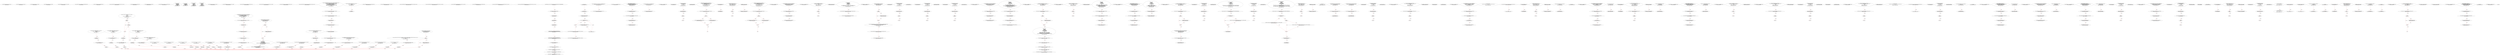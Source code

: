 digraph  {
13 [label="2_ function name() external view returns (string memory);\n13-function_definition-3-3", method="name()", type_label=function_definition];
21 [label="3_ function symbol() external view returns (string memory);\n21-function_definition-4-4", method="symbol()", type_label=function_definition];
29 [label="4_ function granularity() external view returns (uint256);\n29-function_definition-5-5", method="granularity()", type_label=function_definition];
37 [label="5_ function totalSupply() external view returns (uint256);\n37-function_definition-6-6", method="totalSupply()", type_label=function_definition];
45 [label="6_ function balanceOf(address owner) external view returns (uint256);\n45-function_definition-7-7", method="balanceOf(address owner)", type_label=function_definition];
57 [label="7_ function send(address recipient, uint256 amount, bytes calldata data) external;\n57-function_definition-8-8", method="send(address recipient,uint256 amount,bytes calldata data)", type_label=function_definition];
72 [label="8_ function burn(uint256 amount, bytes calldata data) external;\n72-function_definition-9-9", method="burn(uint256 amount,bytes calldata data)", type_label=function_definition];
83 [label="9_ function isOperatorFor(address operator, address tokenHolder) external view returns (bool);\n83-function_definition-10-10", method="isOperatorFor(address operator,address tokenHolder)", type_label=function_definition];
99 [label="10_ function authorizeOperator(address operator) external;\n99-function_definition-11-11", method="authorizeOperator(address operator)", type_label=function_definition];
106 [label="11_ function revokeOperator(address operator) external;\n106-function_definition-12-12", method="revokeOperator(address operator)", type_label=function_definition];
113 [label="12_ function defaultOperators() external view returns (address[] memory);\n113-function_definition-13-13", method="defaultOperators()", type_label=function_definition];
122 [label="13_ function operatorSend(\n        address sender,\n        address recipient,\n        uint256 amount,\n        bytes calldata data,\n        bytes calldata operatorData\n    ) external;\n122-function_definition-14-20", method="operatorSend(address sender,address recipient,uint256 amount,bytes calldata data,bytes calldata operatorData)", type_label=function_definition];
145 [label="20_ function operatorBurn(\n        address account,\n        uint256 amount,\n        bytes calldata data,\n        bytes calldata operatorData\n    ) external;\n145-function_definition-21-26", method="operatorBurn(address account,uint256 amount,bytes calldata data,bytes calldata operatorData)", type_label=function_definition];
257 [label="40_ function tokensReceived(\n        address operator,\n        address from,\n        address to,\n        uint amount,\n        bytes calldata userData,\n        bytes calldata operatorData\n    ) external;\n257-function_definition-41-48", method="tokensReceived(address operator,address from,address to,uint amount,bytes calldata userData,bytes calldata operatorData)", type_label=function_definition];
287 [label="50_ function tokensToSend(\n        address operator,\n        address from,\n        address to,\n        uint amount,\n        bytes calldata userData,\n        bytes calldata operatorData\n    ) external;\n287-function_definition-51-58", method="tokensToSend(address operator,address from,address to,uint amount,bytes calldata userData,bytes calldata operatorData)", type_label=function_definition];
317 [label="60_ function totalSupply() external view returns (uint256);\n317-function_definition-61-61", method="totalSupply()", type_label=function_definition];
325 [label="61_ function balanceOf(address account) external view returns (uint256);\n325-function_definition-62-62", method="balanceOf(address account)", type_label=function_definition];
337 [label="62_ function transfer(address recipient, uint256 amount) external returns (bool);\n337-function_definition-63-63", method="transfer(address recipient,uint256 amount)", type_label=function_definition];
352 [label="63_ function allowance(address owner, address spender) external view returns (uint256);\n352-function_definition-64-64", method="allowance(address owner,address spender)", type_label=function_definition];
368 [label="64_ function approve(address spender, uint256 amount) external returns (bool);\n368-function_definition-65-65", method="approve(address spender,uint256 amount)", type_label=function_definition];
383 [label="65_ function transferFrom(address sender, address recipient, uint256 amount) external returns (bool);\n383-function_definition-66-66", method="transferFrom(address sender,address recipient,uint256 amount)", type_label=function_definition];
433 [label="70_ function add(uint256 a, uint256 b) internal pure returns (uint256) {\n        uint256 c = a + b;\n        require(c >= a, \"SafeMath: addition overflow\");\n        return c;\n    }\n433-function_definition-71-75", method="add(uint256 a,uint256 b)", type_label=function_definition];
450 [label="71_ uint256 c = a + b;\n450-new_variable-72-72", method="add(uint256 a,uint256 b)", type_label=new_variable];
458 [label="72_ require(c >= a, \"SafeMath: addition overflow\");\n458-expression_statement-73-73", method="add(uint256 a,uint256 b)", type_label=expression_statement];
468 [label="73_ return c;\n468-return-74-74", method="add(uint256 a,uint256 b)", type_label=return];
470 [label="75_ function sub(uint256 a, uint256 b) internal pure returns (uint256) {\n        require(b <= a, \"SafeMath: subtraction overflow\");\n        uint256 c = a - b;\n        return c;\n    }\n470-function_definition-76-80", method="sub(uint256 a,uint256 b)", type_label=function_definition];
487 [label="76_ require(b <= a, \"SafeMath: subtraction overflow\");\n487-expression_statement-77-77", method="sub(uint256 a,uint256 b)", type_label=expression_statement];
497 [label="77_ uint256 c = a - b;\n497-new_variable-78-78", method="sub(uint256 a,uint256 b)", type_label=new_variable];
505 [label="78_ return c;\n505-return-79-79", method="sub(uint256 a,uint256 b)", type_label=return];
507 [label="80_ function mul(uint256 a, uint256 b) internal pure returns (uint256) {\n        if (a == 0) {\n            return 0;\n        }\n        uint256 c = a * b;\n        require(c / a == b, \"SafeMath: multiplication overflow\");\n        return c;\n    }\n507-function_definition-81-88", method="mul(uint256 a,uint256 b)", type_label=function_definition];
524 [label="81_ if_a == 0\n524-if-82-84", method="mul(uint256 a,uint256 b)", type_label=if];
5096 [label="81_ end_if", method="mul(uint256 a,uint256 b)", type_label=end_if];
529 [label="82_ return 0;\n529-return-83-83", method="mul(uint256 a,uint256 b)", type_label=return];
531 [label="84_ uint256 c = a * b;\n531-new_variable-85-85", method="mul(uint256 a,uint256 b)", type_label=new_variable];
539 [label="85_ require(c / a == b, \"SafeMath: multiplication overflow\");\n539-expression_statement-86-86", method="mul(uint256 a,uint256 b)", type_label=expression_statement];
551 [label="86_ return c;\n551-return-87-87", method="mul(uint256 a,uint256 b)", type_label=return];
553 [label="88_ function div(uint256 a, uint256 b) internal pure returns (uint256) {\n        require(b > 0, \"SafeMath: division by zero\");\n        uint256 c = a / b;\n        return c;\n    }\n553-function_definition-89-93", method="div(uint256 a,uint256 b)", type_label=function_definition];
570 [label="89_ require(b > 0, \"SafeMath: division by zero\");\n570-expression_statement-90-90", method="div(uint256 a,uint256 b)", type_label=expression_statement];
580 [label="90_ uint256 c = a / b;\n580-new_variable-91-91", method="div(uint256 a,uint256 b)", type_label=new_variable];
588 [label="91_ return c;\n588-return-92-92", method="div(uint256 a,uint256 b)", type_label=return];
590 [label="93_ function mod(uint256 a, uint256 b) internal pure returns (uint256) {\n        require(b != 0, \"SafeMath: modulo by zero\");\n        return a % b;\n    }\n590-function_definition-94-97", method="mod(uint256 a,uint256 b)", type_label=function_definition];
607 [label="94_ require(b != 0, \"SafeMath: modulo by zero\");\n607-expression_statement-95-95", method="mod(uint256 a,uint256 b)", type_label=expression_statement];
617 [label="95_ return a % b;\n617-return-96-96", method="mod(uint256 a,uint256 b)", type_label=return];
624 [label="99_ function isContract(address account) internal view returns (bool) {\n        uint256 size;\n        assembly { size := extcodesize(account) }\n        return size > 0;\n    }\n624-function_definition-100-104", method="isContract(address account)", type_label=function_definition];
637 [label="100_ uint256 size;\n637-new_variable-101-101", method="isContract(address account)", type_label=new_variable];
652 [label="102_ return size > 0;\n652-return-103-103", method="isContract(address account)", type_label=return];
659 [label="106_ function setManager(address account, address newManager) external;\n659-function_definition-107-107", method="setManager(address account,address newManager)", type_label=function_definition];
670 [label="107_ function getManager(address account) external view returns (address);\n670-function_definition-108-108", method="getManager(address account)", type_label=function_definition];
682 [label="108_ function setInterfaceImplementer(address account, bytes32 interfaceHash, address implementer) external;\n682-function_definition-109-109", method="setInterfaceImplementer(address account,bytes32 interfaceHash,address implementer)", type_label=function_definition];
697 [label="109_ function getInterfaceImplementer(address account, bytes32 interfaceHash) external view returns (address);\n697-function_definition-110-110", method="getInterfaceImplementer(address account,bytes32 interfaceHash)", type_label=function_definition];
713 [label="110_ function interfaceHash(string calldata interfaceName) external pure returns (bytes32);\n713-function_definition-111-111", method="interfaceHash(string calldata interfaceName)", type_label=function_definition];
725 [label="111_ function updateERC165Cache(address account, bytes4 interfaceId) external;\n725-function_definition-112-112", method="updateERC165Cache(address account,bytes4 interfaceId)", type_label=function_definition];
736 [label="112_ function implementsERC165Interface(address account, bytes4 interfaceId) external view returns (bool);\n736-function_definition-113-113", method="implementsERC165Interface(address account,bytes4 interfaceId)", type_label=function_definition];
752 [label="113_ function implementsERC165InterfaceNoCache(address account, bytes4 interfaceId) external view returns (bool);\n752-function_definition-114-114", method="implementsERC165InterfaceNoCache(address account,bytes4 interfaceId)", type_label=function_definition];
811 [label="120_ IERC1820Registry private _erc1820 = IERC1820Registry(0x1820a4B7618BdE71Dce8cdc73aAB6C95905faD24);\n811-new_variable-121-121", method="", type_label=new_variable];
821 [label="121_ mapping(address => uint256) private _balances;\n821-new_variable-122-122", method="", type_label=new_variable];
828 [label="122_ uint256 private _totalSupply;\n828-new_variable-123-123", method="", type_label=new_variable];
833 [label="123_ string private _name;\n833-new_variable-124-124", method="", type_label=new_variable];
838 [label="124_ string private _symbol;\n838-new_variable-125-125", method="", type_label=new_variable];
843 [label="125_ bytes32 constant private TOKENS_SENDER_INTERFACE_HASH =\n        0x29ddb589b1fb5fc7cf394961c1adf5f8c6454761adf795e67fe149f658abe895;\n843-new_variable-126-127", method="", type_label=new_variable];
849 [label="127_ bytes32 constant private TOKENS_RECIPIENT_INTERFACE_HASH =\n        0xb281fc8c12954d22544db45de3159a39272895b169a852b314f9cc762e44c53b;\n849-new_variable-128-129", method="", type_label=new_variable];
855 [label="129_ address[] private _defaultOperatorsArray;\n855-new_variable-130-130", method="", type_label=new_variable];
861 [label="130_ mapping(address => bool) private _defaultOperators;\n861-new_variable-131-131", method="", type_label=new_variable];
868 [label="131_ mapping(address => mapping(address => bool)) private _operators;\n868-new_variable-132-132", method="", type_label=new_variable];
877 [label="132_ mapping(address => mapping(address => bool)) private _revokedDefaultOperators;\n877-new_variable-133-133", method="", type_label=new_variable];
886 [label="133_ mapping (address => mapping (address => uint256)) private _allowances;\n886-new_variable-134-134", method="", type_label=new_variable];
910 [label="139_ _name = name;\n910-expression_statement-140-140", method="", type_label=expression_statement];
914 [label="140_ _symbol = symbol;\n914-expression_statement-141-141", method="", type_label=expression_statement];
918 [label="141_ _defaultOperatorsArray = defaultOperators;\n918-expression_statement-142-142", method="", type_label=expression_statement];
922 [label="142_ for(i < _defaultOperatorsArray.length;;i++)\n922-for-143-145", method="", type_label=for];
5494 [label="142_ end_loop", method="", type_label=end_loop];
935 [label="142_ i++\n935-expression_statement-143-143", method="", type_label=expression_statement];
938 [label="143_ _defaultOperators[_defaultOperatorsArray[i]] = true;\n938-expression_statement-144-144", method="", type_label=expression_statement];
947 [label="145_ _erc1820.setInterfaceImplementer(address(this), keccak256(\"ERC777Token\"), address(this));\n947-expression_statement-146-146", method="", type_label=expression_statement];
966 [label="146_ _erc1820.setInterfaceImplementer(address(this), keccak256(\"ERC20Token\"), address(this));\n966-expression_statement-147-147", method="", type_label=expression_statement];
985 [label="148_ function name() public view returns (string memory) {\n        return _name;\n    }\n985-function_definition-149-151", method="name()", type_label=function_definition];
994 [label="149_ return _name;\n994-return-150-150", method="name()", type_label=return];
996 [label="151_ function symbol() public view returns (string memory) {\n        return _symbol;\n    }\n996-function_definition-152-154", method="symbol()", type_label=function_definition];
1005 [label="152_ return _symbol;\n1005-return-153-153", method="symbol()", type_label=return];
1007 [label="154_ function decimals() public pure returns (uint8) {\n        return 18;\n    }\n1007-function_definition-155-157", method="decimals()", type_label=function_definition];
1016 [label="155_ return 18;\n1016-return-156-156", method="decimals()", type_label=return];
1018 [label="157_ function granularity() public view returns (uint256) {\n        return 1;\n    }\n1018-function_definition-158-160", method="granularity()", type_label=function_definition];
1027 [label="158_ return 1;\n1027-return-159-159", method="granularity()", type_label=return];
1029 [label="160_ function totalSupply() public view returns (uint256) {\n        return _totalSupply;\n    }\n1029-function_definition-161-163", method="totalSupply()", type_label=function_definition];
1038 [label="161_ return _totalSupply;\n1038-return-162-162", method="totalSupply()", type_label=return];
1040 [label="163_ function balanceOf(address tokenHolder) public view returns (uint256) {\n        return _balances[tokenHolder];\n    }\n1040-function_definition-164-166", method="balanceOf(address tokenHolder)", type_label=function_definition];
1053 [label="164_ return _balances[tokenHolder];\n1053-return-165-165", method="balanceOf(address tokenHolder)", type_label=return];
1057 [label="166_ function send(address recipient, uint256 amount, bytes calldata data) external {\n        _send(msg.sender, msg.sender, recipient, amount, data, \"\", true);\n    }\n1057-function_definition-167-169", method="send(address recipient,uint256 amount,bytes calldata data)", type_label=function_definition];
1073 [label="167_ _send(msg.sender, msg.sender, recipient, amount, data, \"\", true);\n1073-expression_statement-168-168", method="send(address recipient,uint256 amount,bytes calldata data)", type_label=expression_statement];
1096 [label="169_ function transfer(address recipient, uint256 amount) external returns (bool) {\n        require(recipient != address(0), \"ERC777: transfer to the zero address\");\n        address from = msg.sender;\n        _callTokensToSend(from, from, recipient, amount, \"\", \"\");\n        _move(from, from, recipient, amount, \"\", \"\");\n        _callTokensReceived(from, from, recipient, amount, \"\", \"\", false);\n        return true;\n    }\n1096-function_definition-170-177", method="transfer(address recipient,uint256 amount)", type_label=function_definition];
1112 [label="170_ require(recipient != address(0), \"ERC777: transfer to the zero address\");\n1112-expression_statement-171-171", method="transfer(address recipient,uint256 amount)", type_label=expression_statement];
1124 [label="171_ address from = msg.sender;\n1124-new_variable-172-172", method="transfer(address recipient,uint256 amount)", type_label=new_variable];
1132 [label="172_ _callTokensToSend(from, from, recipient, amount, \"\", \"\");\n1132-expression_statement-173-173", method="transfer(address recipient,uint256 amount)", type_label=expression_statement];
1149 [label="173_ _move(from, from, recipient, amount, \"\", \"\");\n1149-expression_statement-174-174", method="transfer(address recipient,uint256 amount)", type_label=expression_statement];
1166 [label="174_ _callTokensReceived(from, from, recipient, amount, \"\", \"\", false);\n1166-expression_statement-175-175", method="transfer(address recipient,uint256 amount)", type_label=expression_statement];
1186 [label="175_ return true;\n1186-return-176-176", method="transfer(address recipient,uint256 amount)", type_label=return];
1189 [label="177_ mapping(address => uint) redeemableEther_re_ent18;\n1189-new_variable-178-178", method="", type_label=new_variable];
1195 [label="178_ function claimReward_re_ent18() public {        \n        require(redeemableEther_re_ent18[msg.sender] > 0);\n        uint transferValue_re_ent18 = redeemableEther_re_ent18[msg.sender];\n        msg.sender.transfer(transferValue_re_ent18);    \n        redeemableEther_re_ent18[msg.sender] = 0;\n    }\n1195-function_definition-179-184", method="claimReward_re_ent18()", type_label=function_definition];
1199 [label="179_ require(redeemableEther_re_ent18[msg.sender] > 0);\n1199-expression_statement-180-180", method="claimReward_re_ent18()", type_label=expression_statement];
1210 [label="180_ uint transferValue_re_ent18 = redeemableEther_re_ent18[msg.sender];\n1210-new_variable-181-181", method="claimReward_re_ent18()", type_label=new_variable];
1220 [label="181_ msg.sender.transfer(transferValue_re_ent18);\n1220-expression_statement-182-182", method="claimReward_re_ent18()", type_label=expression_statement];
1229 [label="182_ redeemableEther_re_ent18[msg.sender] = 0;\n1229-expression_statement-183-183", method="claimReward_re_ent18()", type_label=expression_statement];
1237 [label="184_ function burn(uint256 amount, bytes calldata data) external {\n        _burn(msg.sender, msg.sender, amount, data, \"\");\n    }\n1237-function_definition-185-187", method="burn(uint256 amount,bytes calldata data)", type_label=function_definition];
1249 [label="185_ _burn(msg.sender, msg.sender, amount, data, \"\");\n1249-expression_statement-186-186", method="burn(uint256 amount,bytes calldata data)", type_label=expression_statement];
1267 [label="187_ mapping(address => uint) balances_re_ent29;\n1267-new_variable-188-188", method="", type_label=new_variable];
1273 [label="188_ function withdraw_balances_re_ent29 () public {\n       if (msg.sender.send(balances_re_ent29[msg.sender ]))\n          balances_re_ent29[msg.sender] = 0;\n      }\n1273-function_definition-189-192", method="withdraw_balances_re_ent29()", type_label=function_definition];
1277 [label="189_ if\n1277-if-190-191", method="withdraw_balances_re_ent29()", type_label=if];
5849 [label="189_ end_if", method="withdraw_balances_re_ent29()", type_label=end_if];
1290 [label="190_ balances_re_ent29[msg.sender] = 0;\n1290-expression_statement-191-191", method="withdraw_balances_re_ent29()", type_label=expression_statement];
1298 [label="192_ function isOperatorFor(\n        address operator,\n        address tokenHolder\n    ) public view returns (bool) {\n        return operator == tokenHolder ||\n            (_defaultOperators[operator] && !_revokedDefaultOperators[tokenHolder][operator]) ||\n            _operators[tokenHolder][operator];\n    }\n1298-function_definition-193-200", method="isOperatorFor(address operator,address tokenHolder)", type_label=function_definition];
1315 [label="196_ return operator == tokenHolder ||\n            (_defaultOperators[operator] && !_revokedDefaultOperators[tokenHolder][operator]) ||\n            _operators[tokenHolder][operator];\n1315-return-197-199", method="isOperatorFor(address operator,address tokenHolder)", type_label=return];
1337 [label="200_ bool not_called_re_ent6 = true;\n1337-new_variable-201-201", method="", type_label=new_variable];
1343 [label="201_ function bug_re_ent6() public{\n        require(not_called_re_ent6);\n        if( ! (msg.sender.send(1 ether) ) ){\n            revert();\n        }\n        not_called_re_ent6 = false;\n    }\n1343-function_definition-202-208", method="bug_re_ent6()", type_label=function_definition];
1347 [label="202_ require(not_called_re_ent6);\n1347-expression_statement-203-203", method="bug_re_ent6()", type_label=expression_statement];
1352 [label="203_ if\n1352-if-204-206", method="bug_re_ent6()", type_label=if];
5924 [label="203_ end_if", method="bug_re_ent6()", type_label=end_if];
1367 [label="206_ not_called_re_ent6 = false;\n1367-expression_statement-207-207", method="bug_re_ent6()", type_label=expression_statement];
1372 [label="208_ function authorizeOperator(address operator) external {\n        require(msg.sender != operator, \"ERC777: authorizing self as operator\");\n        if (_defaultOperators[operator]) {\n            delete _revokedDefaultOperators[msg.sender][operator];\n        } else {\n            _operators[msg.sender][operator] = true;\n        }\n        emit AuthorizedOperator(operator, msg.sender);\n    }\n1372-function_definition-209-217", method="authorizeOperator(address operator)", type_label=function_definition];
1380 [label="209_ require(msg.sender != operator, \"ERC777: authorizing self as operator\");\n1380-expression_statement-210-210", method="authorizeOperator(address operator)", type_label=expression_statement];
1392 [label="210_ if\n1392-if-211-215", method="authorizeOperator(address operator)", type_label=if];
5964 [label="210_ end_if", method="authorizeOperator(address operator)", type_label=end_if];
1397 [label="211_ delete _revokedDefaultOperators[msg.sender][operator];\n1397-expression_statement-212-212", method="authorizeOperator(address operator)", type_label=expression_statement];
1407 [label="213_ _operators[msg.sender][operator] = true;\n1407-expression_statement-214-214", method="authorizeOperator(address operator)", type_label=expression_statement];
1426 [label="217_ address payable lastPlayer_re_ent16;\n1426-new_variable-218-218", method="", type_label=new_variable];
1430 [label="218_ uint jackpot_re_ent16;\n1430-new_variable-219-219", method="", type_label=new_variable];
1434 [label="219_ function buyTicket_re_ent16() public{\n	    if (!(lastPlayer_re_ent16.send(jackpot_re_ent16)))\n        revert();\n      lastPlayer_re_ent16 = msg.sender;\n      jackpot_re_ent16    = address(this).balance;\n    }\n1434-function_definition-220-225", method="buyTicket_re_ent16()", type_label=function_definition];
1438 [label="220_ if\n1438-if-221-222", method="buyTicket_re_ent16()", type_label=if];
6010 [label="220_ end_if", method="buyTicket_re_ent16()", type_label=end_if];
1449 [label="222_ lastPlayer_re_ent16 = msg.sender;\n1449-expression_statement-223-223", method="buyTicket_re_ent16()", type_label=expression_statement];
1455 [label="223_ jackpot_re_ent16    = address(this).balance;\n1455-expression_statement-224-224", method="buyTicket_re_ent16()", type_label=expression_statement];
1463 [label="225_ function revokeOperator(address operator) external {\n        require(operator != msg.sender, \"ERC777: revoking self as operator\");\n        if (_defaultOperators[operator]) {\n            _revokedDefaultOperators[msg.sender][operator] = true;\n        } else {\n            delete _operators[msg.sender][operator];\n        }\n        emit RevokedOperator(operator, msg.sender);\n    }\n1463-function_definition-226-234", method="revokeOperator(address operator)", type_label=function_definition];
1471 [label="226_ require(operator != msg.sender, \"ERC777: revoking self as operator\");\n1471-expression_statement-227-227", method="revokeOperator(address operator)", type_label=expression_statement];
1483 [label="227_ if\n1483-if-228-232", method="revokeOperator(address operator)", type_label=if];
6055 [label="227_ end_if", method="revokeOperator(address operator)", type_label=end_if];
1488 [label="228_ _revokedDefaultOperators[msg.sender][operator] = true;\n1488-expression_statement-229-229", method="revokeOperator(address operator)", type_label=expression_statement];
1500 [label="230_ delete _operators[msg.sender][operator];\n1500-expression_statement-231-231", method="revokeOperator(address operator)", type_label=expression_statement];
1517 [label="234_ mapping(address => uint) balances_re_ent24;\n1517-new_variable-235-235", method="", type_label=new_variable];
1523 [label="235_ function withdrawFunds_re_ent24 (uint256 _weiToWithdraw) public {\n        require(balances_re_ent24[msg.sender] >= _weiToWithdraw);\n        require(msg.sender.send(_weiToWithdraw));   \n        balances_re_ent24[msg.sender] -= _weiToWithdraw;\n    }\n1523-function_definition-236-240", method="withdrawFunds_re_ent24(uint256 _weiToWithdraw)", type_label=function_definition];
1531 [label="236_ require(balances_re_ent24[msg.sender] >= _weiToWithdraw);\n1531-expression_statement-237-237", method="withdrawFunds_re_ent24(uint256 _weiToWithdraw)", type_label=expression_statement];
1542 [label="237_ require(msg.sender.send(_weiToWithdraw));\n1542-expression_statement-238-238", method="withdrawFunds_re_ent24(uint256 _weiToWithdraw)", type_label=expression_statement];
1554 [label="238_ balances_re_ent24[msg.sender] -= _weiToWithdraw;\n1554-expression_statement-239-239", method="withdrawFunds_re_ent24(uint256 _weiToWithdraw)", type_label=expression_statement];
1562 [label="240_ function defaultOperators() public view returns (address[] memory) {\n        return _defaultOperatorsArray;\n    }\n1562-function_definition-241-243", method="defaultOperators()", type_label=function_definition];
1572 [label="241_ return _defaultOperatorsArray;\n1572-return-242-242", method="defaultOperators()", type_label=return];
1574 [label="243_ mapping(address => uint) userBalance_re_ent5;\n1574-new_variable-244-244", method="", type_label=new_variable];
1580 [label="244_ function withdrawBalance_re_ent5() public{\n        if( ! (msg.sender.send(userBalance_re_ent5[msg.sender]) ) ){\n            revert();\n        }\n        userBalance_re_ent5[msg.sender] = 0;\n    }\n1580-function_definition-245-250", method="withdrawBalance_re_ent5()", type_label=function_definition];
1584 [label="245_ if\n1584-if-246-248", method="withdrawBalance_re_ent5()", type_label=if];
6156 [label="245_ end_if", method="withdrawBalance_re_ent5()", type_label=end_if];
1602 [label="248_ userBalance_re_ent5[msg.sender] = 0;\n1602-expression_statement-249-249", method="withdrawBalance_re_ent5()", type_label=expression_statement];
1610 [label="250_ function operatorSend(\n        address sender,\n        address recipient,\n        uint256 amount,\n        bytes calldata data,\n        bytes calldata operatorData\n    )\n    external\n    {\n        require(isOperatorFor(msg.sender, sender), \"ERC777: caller is not an operator for holder\");\n        _send(msg.sender, sender, recipient, amount, data, operatorData, true);\n    }\n1610-function_definition-251-262", method="operatorSend(address sender,address recipient,uint256 amount,bytes calldata data,bytes calldata operatorData)", type_label=function_definition];
1634 [label="259_ require(isOperatorFor(msg.sender, sender), \"ERC777: caller is not an operator for holder\");\n1634-expression_statement-260-260", method="operatorSend(address sender,address recipient,uint256 amount,bytes calldata data,bytes calldata operatorData)", type_label=expression_statement];
1649 [label="260_ _send(msg.sender, sender, recipient, amount, data, operatorData, true);\n1649-expression_statement-261-261", method="operatorSend(address sender,address recipient,uint256 amount,bytes calldata data,bytes calldata operatorData)", type_label=expression_statement];
1669 [label="262_ mapping(address => uint) balances_re_ent15;\n1669-new_variable-263-263", method="", type_label=new_variable];
1675 [label="263_ function withdraw_balances_re_ent15 () public {\n       if (msg.sender.send(balances_re_ent15[msg.sender ]))\n          balances_re_ent15[msg.sender] = 0;\n      }\n1675-function_definition-264-267", method="withdraw_balances_re_ent15()", type_label=function_definition];
1679 [label="264_ if\n1679-if-265-266", method="withdraw_balances_re_ent15()", type_label=if];
6251 [label="264_ end_if", method="withdraw_balances_re_ent15()", type_label=end_if];
1692 [label="265_ balances_re_ent15[msg.sender] = 0;\n1692-expression_statement-266-266", method="withdraw_balances_re_ent15()", type_label=expression_statement];
1700 [label="267_ function operatorBurn(address account, uint256 amount, bytes calldata data, bytes calldata operatorData) external {\n        require(isOperatorFor(msg.sender, account), \"ERC777: caller is not an operator for holder\");\n        _burn(msg.sender, account, amount, data, operatorData);\n    }\n1700-function_definition-268-271", method="operatorBurn(address account,uint256 amount,bytes calldata data,bytes calldata operatorData)", type_label=function_definition];
1720 [label="268_ require(isOperatorFor(msg.sender, account), \"ERC777: caller is not an operator for holder\");\n1720-expression_statement-269-269", method="operatorBurn(address account,uint256 amount,bytes calldata data,bytes calldata operatorData)", type_label=expression_statement];
1735 [label="269_ _burn(msg.sender, account, amount, data, operatorData);\n1735-expression_statement-270-270", method="operatorBurn(address account,uint256 amount,bytes calldata data,bytes calldata operatorData)", type_label=expression_statement];
1750 [label="271_ uint256 counter_re_ent28 =0;\n1750-new_variable-272-272", method="", type_label=new_variable];
1755 [label="272_ function callme_re_ent28() public{\n        require(counter_re_ent28<=5);\n	if( ! (msg.sender.send(10 ether) ) ){\n            revert();\n        }\n        counter_re_ent28 += 1;\n    }\n1755-function_definition-273-279", method="callme_re_ent28()", type_label=function_definition];
1759 [label="273_ require(counter_re_ent28<=5);\n1759-expression_statement-274-274", method="callme_re_ent28()", type_label=expression_statement];
1766 [label="274_ if\n1766-if-275-277", method="callme_re_ent28()", type_label=if];
6338 [label="274_ end_if", method="callme_re_ent28()", type_label=end_if];
1781 [label="277_ counter_re_ent28 += 1;\n1781-expression_statement-278-278", method="callme_re_ent28()", type_label=expression_statement];
1785 [label="279_ function allowance(address holder, address spender) public view returns (uint256) {\n        return _allowances[holder][spender];\n    }\n1785-function_definition-280-282", method="allowance(address holder,address spender)", type_label=function_definition];
1802 [label="280_ return _allowances[holder][spender];\n1802-return-281-281", method="allowance(address holder,address spender)", type_label=return];
1808 [label="282_ bool not_called_re_ent34 = true;\n1808-new_variable-283-283", method="", type_label=new_variable];
1814 [label="283_ function bug_re_ent34() public{\n        require(not_called_re_ent34);\n        if( ! (msg.sender.send(1 ether) ) ){\n            revert();\n        }\n        not_called_re_ent34 = false;\n    }\n1814-function_definition-284-290", method="bug_re_ent34()", type_label=function_definition];
1818 [label="284_ require(not_called_re_ent34);\n1818-expression_statement-285-285", method="bug_re_ent34()", type_label=expression_statement];
1823 [label="285_ if\n1823-if-286-288", method="bug_re_ent34()", type_label=if];
6395 [label="285_ end_if", method="bug_re_ent34()", type_label=end_if];
1838 [label="288_ not_called_re_ent34 = false;\n1838-expression_statement-289-289", method="bug_re_ent34()", type_label=expression_statement];
1843 [label="290_ function approve(address spender, uint256 value) external returns (bool) {\n        address holder = msg.sender;\n        _approve(holder, spender, value);\n        return true;\n    }\n1843-function_definition-291-295", method="approve(address spender,uint256 value)", type_label=function_definition];
1859 [label="291_ address holder = msg.sender;\n1859-new_variable-292-292", method="approve(address spender,uint256 value)", type_label=new_variable];
1867 [label="292_ _approve(holder, spender, value);\n1867-expression_statement-293-293", method="approve(address spender,uint256 value)", type_label=expression_statement];
1876 [label="293_ return true;\n1876-return-294-294", method="approve(address spender,uint256 value)", type_label=return];
1879 [label="295_ uint256 counter_re_ent21 =0;\n1879-new_variable-296-296", method="", type_label=new_variable];
1884 [label="296_ function callme_re_ent21() public{\n        require(counter_re_ent21<=5);\n	if( ! (msg.sender.send(10 ether) ) ){\n            revert();\n        }\n        counter_re_ent21 += 1;\n    }\n1884-function_definition-297-303", method="callme_re_ent21()", type_label=function_definition];
1888 [label="297_ require(counter_re_ent21<=5);\n1888-expression_statement-298-298", method="callme_re_ent21()", type_label=expression_statement];
1895 [label="298_ if\n1895-if-299-301", method="callme_re_ent21()", type_label=if];
6467 [label="298_ end_if", method="callme_re_ent21()", type_label=end_if];
1910 [label="301_ counter_re_ent21 += 1;\n1910-expression_statement-302-302", method="callme_re_ent21()", type_label=expression_statement];
1914 [label="303_ function transferFrom(address holder, address recipient, uint256 amount) external returns (bool) {\n        require(recipient != address(0), \"ERC777: transfer to the zero address\");\n        require(holder != address(0), \"ERC777: transfer from the zero address\");\n        address spender = msg.sender;\n        _callTokensToSend(spender, holder, recipient, amount, \"\", \"\");\n        _move(spender, holder, recipient, amount, \"\", \"\");\n        _approve(holder, spender, _allowances[holder][spender].sub(amount));\n        _callTokensReceived(spender, holder, recipient, amount, \"\", \"\", false);\n        return true;\n    }\n1914-function_definition-304-313", method="transferFrom(address holder,address recipient,uint256 amount)", type_label=function_definition];
1934 [label="304_ require(recipient != address(0), \"ERC777: transfer to the zero address\");\n1934-expression_statement-305-305", method="transferFrom(address holder,address recipient,uint256 amount)", type_label=expression_statement];
1946 [label="305_ require(holder != address(0), \"ERC777: transfer from the zero address\");\n1946-expression_statement-306-306", method="transferFrom(address holder,address recipient,uint256 amount)", type_label=expression_statement];
1958 [label="306_ address spender = msg.sender;\n1958-new_variable-307-307", method="transferFrom(address holder,address recipient,uint256 amount)", type_label=new_variable];
1966 [label="307_ _callTokensToSend(spender, holder, recipient, amount, \"\", \"\");\n1966-expression_statement-308-308", method="transferFrom(address holder,address recipient,uint256 amount)", type_label=expression_statement];
1983 [label="308_ _move(spender, holder, recipient, amount, \"\", \"\");\n1983-expression_statement-309-309", method="transferFrom(address holder,address recipient,uint256 amount)", type_label=expression_statement];
2000 [label="309_ _approve(holder, spender, _allowances[holder][spender].sub(amount));\n2000-expression_statement-310-310", method="transferFrom(address holder,address recipient,uint256 amount)", type_label=expression_statement];
2018 [label="310_ _callTokensReceived(spender, holder, recipient, amount, \"\", \"\", false);\n2018-expression_statement-311-311", method="transferFrom(address holder,address recipient,uint256 amount)", type_label=expression_statement];
2038 [label="311_ return true;\n2038-return-312-312", method="transferFrom(address holder,address recipient,uint256 amount)", type_label=return];
2041 [label="313_ mapping(address => uint) balances_re_ent10;\n2041-new_variable-314-314", method="", type_label=new_variable];
2047 [label="314_ function withdrawFunds_re_ent10 (uint256 _weiToWithdraw) public {\n        require(balances_re_ent10[msg.sender] >= _weiToWithdraw);\n        require(msg.sender.send(_weiToWithdraw));   \n        balances_re_ent10[msg.sender] -= _weiToWithdraw;\n    }\n2047-function_definition-315-319", method="withdrawFunds_re_ent10(uint256 _weiToWithdraw)", type_label=function_definition];
2055 [label="315_ require(balances_re_ent10[msg.sender] >= _weiToWithdraw);\n2055-expression_statement-316-316", method="withdrawFunds_re_ent10(uint256 _weiToWithdraw)", type_label=expression_statement];
2066 [label="316_ require(msg.sender.send(_weiToWithdraw));\n2066-expression_statement-317-317", method="withdrawFunds_re_ent10(uint256 _weiToWithdraw)", type_label=expression_statement];
2078 [label="317_ balances_re_ent10[msg.sender] -= _weiToWithdraw;\n2078-expression_statement-318-318", method="withdrawFunds_re_ent10(uint256 _weiToWithdraw)", type_label=expression_statement];
2086 [label="319_ function _mint(\n        address operator,\n        address account,\n        uint256 amount,\n        bytes memory userData,\n        bytes memory operatorData\n    )\n    internal\n    {\n        require(account != address(0), \"ERC777: mint to the zero address\");\n        _totalSupply = _totalSupply.add(amount);\n        _balances[account] = _balances[account].add(amount);\n        _callTokensReceived(operator, address(0), account, amount, userData, operatorData, true);\n        emit Minted(operator, account, amount, userData, operatorData);\n        emit Transfer(address(0), account, amount);\n    }\n2086-function_definition-320-335", method="_mint(address operator,address account,uint256 amount,bytes memory userData,bytes memory operatorData)", type_label=function_definition];
2110 [label="328_ require(account != address(0), \"ERC777: mint to the zero address\");\n2110-expression_statement-329-329", method="_mint(address operator,address account,uint256 amount,bytes memory userData,bytes memory operatorData)", type_label=expression_statement];
2122 [label="329_ _totalSupply = _totalSupply.add(amount);\n2122-expression_statement-330-330", method="_mint(address operator,address account,uint256 amount,bytes memory userData,bytes memory operatorData)", type_label=expression_statement];
2131 [label="330_ _balances[account] = _balances[account].add(amount);\n2131-expression_statement-331-331", method="_mint(address operator,address account,uint256 amount,bytes memory userData,bytes memory operatorData)", type_label=expression_statement];
2144 [label="331_ _callTokensReceived(operator, address(0), account, amount, userData, operatorData, true);\n2144-expression_statement-332-332", method="_mint(address operator,address account,uint256 amount,bytes memory userData,bytes memory operatorData)", type_label=expression_statement];
2186 [label="335_ mapping(address => uint) balances_re_ent21;\n2186-new_variable-336-336", method="", type_label=new_variable];
2192 [label="336_ function withdraw_balances_re_ent21 () public {\n       (bool success,)= msg.sender.call.value(balances_re_ent21[msg.sender ])(\"\");\n       if (success)\n          balances_re_ent21[msg.sender] = 0;\n      }\n2192-function_definition-337-341", method="withdraw_balances_re_ent21()", type_label=function_definition];
2196 [label="337_ (bool success,)= msg.sender.call.value(balances_re_ent21[msg.sender ])(\"\");\n2196-new_variable-338-338", method="withdraw_balances_re_ent21()", type_label=new_variable];
2220 [label="338_ if\n2220-if-339-340", method="withdraw_balances_re_ent21()", type_label=if];
6792 [label="338_ end_if", method="withdraw_balances_re_ent21()", type_label=end_if];
2222 [label="339_ balances_re_ent21[msg.sender] = 0;\n2222-expression_statement-340-340", method="withdraw_balances_re_ent21()", type_label=expression_statement];
2230 [label="341_ function _send(\n        address operator,\n        address from,\n        address to,\n        uint256 amount,\n        bytes memory userData,\n        bytes memory operatorData,\n        bool requireReceptionAck\n    )\n        private\n    {\n        require(from != address(0), \"ERC777: send from the zero address\");\n        require(to != address(0), \"ERC777: send to the zero address\");\n        _callTokensToSend(operator, from, to, amount, userData, operatorData);\n        _move(operator, from, to, amount, userData, operatorData);\n        _callTokensReceived(operator, from, to, amount, userData, operatorData, requireReceptionAck);\n    }\n2230-function_definition-342-358", method="_send(address operator,address from,address to,uint256 amount,bytes memory userData,bytes memory operatorData,bool requireReceptionAck)", type_label=function_definition];
2262 [label="352_ require(from != address(0), \"ERC777: send from the zero address\");\n2262-expression_statement-353-353", method="_send(address operator,address from,address to,uint256 amount,bytes memory userData,bytes memory operatorData,bool requireReceptionAck)", type_label=expression_statement];
2274 [label="353_ require(to != address(0), \"ERC777: send to the zero address\");\n2274-expression_statement-354-354", method="_send(address operator,address from,address to,uint256 amount,bytes memory userData,bytes memory operatorData,bool requireReceptionAck)", type_label=expression_statement];
2286 [label="354_ _callTokensToSend(operator, from, to, amount, userData, operatorData);\n2286-expression_statement-355-355", method="_send(address operator,address from,address to,uint256 amount,bytes memory userData,bytes memory operatorData,bool requireReceptionAck)", type_label=expression_statement];
2301 [label="355_ _move(operator, from, to, amount, userData, operatorData);\n2301-expression_statement-356-356", method="_send(address operator,address from,address to,uint256 amount,bytes memory userData,bytes memory operatorData,bool requireReceptionAck)", type_label=expression_statement];
2316 [label="356_ _callTokensReceived(operator, from, to, amount, userData, operatorData, requireReceptionAck);\n2316-expression_statement-357-357", method="_send(address operator,address from,address to,uint256 amount,bytes memory userData,bytes memory operatorData,bool requireReceptionAck)", type_label=expression_statement];
2333 [label="358_ mapping(address => uint) userBalance_re_ent12;\n2333-new_variable-359-359", method="", type_label=new_variable];
2339 [label="359_ function withdrawBalance_re_ent12() public{\n        if( ! (msg.sender.send(userBalance_re_ent12[msg.sender]) ) ){\n            revert();\n        }\n        userBalance_re_ent12[msg.sender] = 0;\n    }\n2339-function_definition-360-365", method="withdrawBalance_re_ent12()", type_label=function_definition];
2343 [label="360_ if\n2343-if-361-363", method="withdrawBalance_re_ent12()", type_label=if];
6915 [label="360_ end_if", method="withdrawBalance_re_ent12()", type_label=end_if];
2361 [label="363_ userBalance_re_ent12[msg.sender] = 0;\n2361-expression_statement-364-364", method="withdrawBalance_re_ent12()", type_label=expression_statement];
2369 [label="365_ function _burn(\n        address operator,\n        address from,\n        uint256 amount,\n        bytes memory data,\n        bytes memory operatorData\n    )\n        private\n    {\n        require(from != address(0), \"ERC777: burn from the zero address\");\n        _callTokensToSend(operator, from, address(0), amount, data, operatorData);\n        _totalSupply = _totalSupply.sub(amount);\n        _balances[from] = _balances[from].sub(amount);\n        emit Burned(operator, from, amount, data, operatorData);\n        emit Transfer(from, address(0), amount);\n    }\n2369-function_definition-366-381", method="_burn(address operator,address from,uint256 amount,bytes memory data,bytes memory operatorData)", type_label=function_definition];
2393 [label="374_ require(from != address(0), \"ERC777: burn from the zero address\");\n2393-expression_statement-375-375", method="_burn(address operator,address from,uint256 amount,bytes memory data,bytes memory operatorData)", type_label=expression_statement];
2405 [label="375_ _callTokensToSend(operator, from, address(0), amount, data, operatorData);\n2405-expression_statement-376-376", method="_burn(address operator,address from,uint256 amount,bytes memory data,bytes memory operatorData)", type_label=expression_statement];
2422 [label="376_ _totalSupply = _totalSupply.sub(amount);\n2422-expression_statement-377-377", method="_burn(address operator,address from,uint256 amount,bytes memory data,bytes memory operatorData)", type_label=expression_statement];
2431 [label="377_ _balances[from] = _balances[from].sub(amount);\n2431-expression_statement-378-378", method="_burn(address operator,address from,uint256 amount,bytes memory data,bytes memory operatorData)", type_label=expression_statement];
2466 [label="381_ mapping(address => uint) redeemableEther_re_ent11;\n2466-new_variable-382-382", method="", type_label=new_variable];
2472 [label="382_ function claimReward_re_ent11() public {        \n        require(redeemableEther_re_ent11[msg.sender] > 0);\n        uint transferValue_re_ent11 = redeemableEther_re_ent11[msg.sender];\n        msg.sender.transfer(transferValue_re_ent11);    \n        redeemableEther_re_ent11[msg.sender] = 0;\n    }\n2472-function_definition-383-388", method="claimReward_re_ent11()", type_label=function_definition];
2476 [label="383_ require(redeemableEther_re_ent11[msg.sender] > 0);\n2476-expression_statement-384-384", method="claimReward_re_ent11()", type_label=expression_statement];
2487 [label="384_ uint transferValue_re_ent11 = redeemableEther_re_ent11[msg.sender];\n2487-new_variable-385-385", method="claimReward_re_ent11()", type_label=new_variable];
2497 [label="385_ msg.sender.transfer(transferValue_re_ent11);\n2497-expression_statement-386-386", method="claimReward_re_ent11()", type_label=expression_statement];
2506 [label="386_ redeemableEther_re_ent11[msg.sender] = 0;\n2506-expression_statement-387-387", method="claimReward_re_ent11()", type_label=expression_statement];
2514 [label="388_ function _move(\n        address operator,\n        address from,\n        address to,\n        uint256 amount,\n        bytes memory userData,\n        bytes memory operatorData\n    )\n        private\n    {\n        _balances[from] = _balances[from].sub(amount);\n        _balances[to] = _balances[to].add(amount);\n        emit Sent(operator, from, to, amount, userData, operatorData);\n        emit Transfer(from, to, amount);\n    }\n2514-function_definition-389-403", method="_move(address operator,address from,address to,uint256 amount,bytes memory userData,bytes memory operatorData)", type_label=function_definition];
2542 [label="398_ _balances[from] = _balances[from].sub(amount);\n2542-expression_statement-399-399", method="_move(address operator,address from,address to,uint256 amount,bytes memory userData,bytes memory operatorData)", type_label=expression_statement];
2555 [label="399_ _balances[to] = _balances[to].add(amount);\n2555-expression_statement-400-400", method="_move(address operator,address from,address to,uint256 amount,bytes memory userData,bytes memory operatorData)", type_label=expression_statement];
2590 [label="403_ mapping(address => uint) balances_re_ent1;\n2590-new_variable-404-404", method="", type_label=new_variable];
2596 [label="404_ function withdraw_balances_re_ent1 () public {\n       (bool success,) =msg.sender.call.value(balances_re_ent1[msg.sender ])(\"\");\n       if (success)\n          balances_re_ent1[msg.sender] = 0;\n      }\n2596-function_definition-405-409", method="withdraw_balances_re_ent1()", type_label=function_definition];
2600 [label="405_ (bool success,) =msg.sender.call.value(balances_re_ent1[msg.sender ])(\"\");\n2600-new_variable-406-406", method="withdraw_balances_re_ent1()", type_label=new_variable];
2624 [label="406_ if\n2624-if-407-408", method="withdraw_balances_re_ent1()", type_label=if];
7196 [label="406_ end_if", method="withdraw_balances_re_ent1()", type_label=end_if];
2626 [label="407_ balances_re_ent1[msg.sender] = 0;\n2626-expression_statement-408-408", method="withdraw_balances_re_ent1()", type_label=expression_statement];
2634 [label="409_ function _approve(address holder, address spender, uint256 value) private {\n        require(spender != address(0), \"ERC777: approve to the zero address\");\n        _allowances[holder][spender] = value;\n        emit Approval(holder, spender, value);\n    }\n2634-function_definition-410-414", method="_approve(address holder,address spender,uint256 value)", type_label=function_definition];
2650 [label="410_ require(spender != address(0), \"ERC777: approve to the zero address\");\n2650-expression_statement-411-411", method="_approve(address holder,address spender,uint256 value)", type_label=expression_statement];
2662 [label="411_ _allowances[holder][spender] = value;\n2662-expression_statement-412-412", method="_approve(address holder,address spender,uint256 value)", type_label=expression_statement];
2678 [label="414_ bool not_called_re_ent41 = true;\n2678-new_variable-415-415", method="", type_label=new_variable];
2684 [label="415_ function bug_re_ent41() public{\n        require(not_called_re_ent41);\n        if( ! (msg.sender.send(1 ether) ) ){\n            revert();\n        }\n        not_called_re_ent41 = false;\n    }\n2684-function_definition-416-422", method="bug_re_ent41()", type_label=function_definition];
2688 [label="416_ require(not_called_re_ent41);\n2688-expression_statement-417-417", method="bug_re_ent41()", type_label=expression_statement];
2693 [label="417_ if\n2693-if-418-420", method="bug_re_ent41()", type_label=if];
7265 [label="417_ end_if", method="bug_re_ent41()", type_label=end_if];
2708 [label="420_ not_called_re_ent41 = false;\n2708-expression_statement-421-421", method="bug_re_ent41()", type_label=expression_statement];
2713 [label="422_ function _callTokensToSend(\n        address operator,\n        address from,\n        address to,\n        uint256 amount,\n        bytes memory userData,\n        bytes memory operatorData\n    )\n        private\n    {\n        address implementer = _erc1820.getInterfaceImplementer(from, TOKENS_SENDER_INTERFACE_HASH);\n        if (implementer != address(0)) {\n            IERC777Sender(implementer).tokensToSend(operator, from, to, amount, userData, operatorData);\n        }\n    }\n2713-function_definition-423-437", method="_callTokensToSend(address operator,address from,address to,uint256 amount,bytes memory userData,bytes memory operatorData)", type_label=function_definition];
2741 [label="432_ address implementer = _erc1820.getInterfaceImplementer(from, TOKENS_SENDER_INTERFACE_HASH);\n2741-new_variable-433-433", method="_callTokensToSend(address operator,address from,address to,uint256 amount,bytes memory userData,bytes memory operatorData)", type_label=new_variable];
2754 [label="433_ if_implementer != address(0)\n2754-if-434-436", method="_callTokensToSend(address operator,address from,address to,uint256 amount,bytes memory userData,bytes memory operatorData)", type_label=if];
7326 [label="433_ end_if", method="_callTokensToSend(address operator,address from,address to,uint256 amount,bytes memory userData,bytes memory operatorData)", type_label=end_if];
2761 [label="434_ IERC777Sender(implementer).tokensToSend(operator, from, to, amount, userData, operatorData);\n2761-expression_statement-435-435", method="_callTokensToSend(address operator,address from,address to,uint256 amount,bytes memory userData,bytes memory operatorData)", type_label=expression_statement];
2781 [label="437_ uint256 counter_re_ent42 =0;\n2781-new_variable-438-438", method="", type_label=new_variable];
2786 [label="438_ function callme_re_ent42() public{\n        require(counter_re_ent42<=5);\n	if( ! (msg.sender.send(10 ether) ) ){\n            revert();\n        }\n        counter_re_ent42 += 1;\n    }\n2786-function_definition-439-445", method="callme_re_ent42()", type_label=function_definition];
2790 [label="439_ require(counter_re_ent42<=5);\n2790-expression_statement-440-440", method="callme_re_ent42()", type_label=expression_statement];
2797 [label="440_ if\n2797-if-441-443", method="callme_re_ent42()", type_label=if];
7369 [label="440_ end_if", method="callme_re_ent42()", type_label=end_if];
2812 [label="443_ counter_re_ent42 += 1;\n2812-expression_statement-444-444", method="callme_re_ent42()", type_label=expression_statement];
2816 [label="445_ function _callTokensReceived(\n        address operator,\n        address from,\n        address to,\n        uint256 amount,\n        bytes memory userData,\n        bytes memory operatorData,\n        bool requireReceptionAck\n    )\n        private\n    {\n        address implementer = _erc1820.getInterfaceImplementer(to, TOKENS_RECIPIENT_INTERFACE_HASH);\n        if (implementer != address(0)) {\n            IERC777Recipient(implementer).tokensReceived(operator, from, to, amount, userData, operatorData);\n        } else if (requireReceptionAck) {\n            require(!to.isContract(), \"ERC777: token recipient contract has no implementer for ERC777TokensRecipient\");\n        }\n    }\n2816-function_definition-446-463", method="_callTokensReceived(address operator,address from,address to,uint256 amount,bytes memory userData,bytes memory operatorData,bool requireReceptionAck)", type_label=function_definition];
2848 [label="456_ address implementer = _erc1820.getInterfaceImplementer(to, TOKENS_RECIPIENT_INTERFACE_HASH);\n2848-new_variable-457-457", method="_callTokensReceived(address operator,address from,address to,uint256 amount,bytes memory userData,bytes memory operatorData,bool requireReceptionAck)", type_label=new_variable];
2861 [label="457_ if_implementer != address(0)\n2861-if-458-462", method="_callTokensReceived(address operator,address from,address to,uint256 amount,bytes memory userData,bytes memory operatorData,bool requireReceptionAck)", type_label=if];
7433 [label="457_ end_if", method="_callTokensReceived(address operator,address from,address to,uint256 amount,bytes memory userData,bytes memory operatorData,bool requireReceptionAck)", type_label=end_if];
2868 [label="458_ IERC777Recipient(implementer).tokensReceived(operator, from, to, amount, userData, operatorData);\n2868-expression_statement-459-459", method="_callTokensReceived(address operator,address from,address to,uint256 amount,bytes memory userData,bytes memory operatorData,bool requireReceptionAck)", type_label=expression_statement];
2888 [label="459_ if\n2888-if-460-462", method="_callTokensReceived(address operator,address from,address to,uint256 amount,bytes memory userData,bytes memory operatorData,bool requireReceptionAck)", type_label=if];
2891 [label="460_ require(!to.isContract(), \"ERC777: token recipient contract has no implementer for ERC777TokensRecipient\");\n2891-expression_statement-461-461", method="_callTokensReceived(address operator,address from,address to,uint256 amount,bytes memory userData,bytes memory operatorData,bool requireReceptionAck)", type_label=expression_statement];
2903 [label="463_ address payable lastPlayer_re_ent2;\n2903-new_variable-464-464", method="", type_label=new_variable];
2907 [label="464_ uint jackpot_re_ent2;\n2907-new_variable-465-465", method="", type_label=new_variable];
2911 [label="465_ function buyTicket_re_ent2() public{\n	    if (!(lastPlayer_re_ent2.send(jackpot_re_ent2)))\n        revert();\n      lastPlayer_re_ent2 = msg.sender;\n      jackpot_re_ent2    = address(this).balance;\n    }\n2911-function_definition-466-471", method="buyTicket_re_ent2()", type_label=function_definition];
2915 [label="466_ if\n2915-if-467-468", method="buyTicket_re_ent2()", type_label=if];
7487 [label="466_ end_if", method="buyTicket_re_ent2()", type_label=end_if];
2926 [label="468_ lastPlayer_re_ent2 = msg.sender;\n2926-expression_statement-469-469", method="buyTicket_re_ent2()", type_label=expression_statement];
2932 [label="469_ jackpot_re_ent2    = address(this).balance;\n2932-expression_statement-470-470", method="buyTicket_re_ent2()", type_label=expression_statement];
2943 [label="473_ struct Role {\n        mapping (address => bool) bearer;\n    }\n2943-expression_statement-474-476", method="Role()", type_label=expression_statement];
2951 [label="476_ function add(Role storage role, address account) internal {\n        require(!has(role, account), \"Roles: account already has role\");\n        role.bearer[account] = true;\n    }\n2951-function_definition-477-480", method="add(Role storage role,address account)", type_label=function_definition];
2964 [label="477_ require(!has(role, account), \"Roles: account already has role\");\n2964-expression_statement-478-478", method="add(Role storage role,address account)", type_label=expression_statement];
2978 [label="478_ role.bearer[account] = true;\n2978-expression_statement-479-479", method="add(Role storage role,address account)", type_label=expression_statement];
2987 [label="480_ function remove(Role storage role, address account) internal {\n        require(has(role, account), \"Roles: account does not have role\");\n        role.bearer[account] = false;\n    }\n2987-function_definition-481-484", method="remove(Role storage role,address account)", type_label=function_definition];
3000 [label="481_ require(has(role, account), \"Roles: account does not have role\");\n3000-expression_statement-482-482", method="remove(Role storage role,address account)", type_label=expression_statement];
3013 [label="482_ role.bearer[account] = false;\n3013-expression_statement-483-483", method="remove(Role storage role,address account)", type_label=expression_statement];
3022 [label="484_ function has(Role storage role, address account) internal view returns (bool) {\n        require(account != address(0), \"Roles: account is the zero address\");\n        return role.bearer[account];\n    }\n3022-function_definition-485-488", method="has(Role storage role,address account)", type_label=function_definition];
3040 [label="485_ require(account != address(0), \"Roles: account is the zero address\");\n3040-expression_statement-486-486", method="has(Role storage role,address account)", type_label=expression_statement];
3052 [label="486_ return role.bearer[account];\n3052-return-487-487", method="has(Role storage role,address account)", type_label=return];
3068 [label="491_ uint256 counter_re_ent35 =0;\n3068-new_variable-492-492", method="", type_label=new_variable];
3073 [label="492_ function callme_re_ent35() public{\n        require(counter_re_ent35<=5);\n	if( ! (msg.sender.send(10 ether) ) ){\n            revert();\n        }\n        counter_re_ent35 += 1;\n    }\n3073-function_definition-493-499", method="callme_re_ent35()", type_label=function_definition];
3077 [label="493_ require(counter_re_ent35<=5);\n3077-expression_statement-494-494", method="callme_re_ent35()", type_label=expression_statement];
3084 [label="494_ if\n3084-if-495-497", method="callme_re_ent35()", type_label=if];
7656 [label="494_ end_if", method="callme_re_ent35()", type_label=end_if];
3099 [label="497_ counter_re_ent35 += 1;\n3099-expression_statement-498-498", method="callme_re_ent35()", type_label=expression_statement];
3109 [label="500_ mapping(address => uint) userBalance_re_ent40;\n3109-new_variable-501-501", method="", type_label=new_variable];
3115 [label="501_ function withdrawBalance_re_ent40() public{\n        (bool success,)=msg.sender.call.value(userBalance_re_ent40[msg.sender])(\"\");\n        if( ! success ){\n            revert();\n        }\n        userBalance_re_ent40[msg.sender] = 0;\n    }\n3115-function_definition-502-508", method="withdrawBalance_re_ent40()", type_label=function_definition];
3119 [label="502_ (bool success,)=msg.sender.call.value(userBalance_re_ent40[msg.sender])(\"\");\n3119-new_variable-503-503", method="withdrawBalance_re_ent40()", type_label=new_variable];
3143 [label="503_ if\n3143-if-504-506", method="withdrawBalance_re_ent40()", type_label=if];
7715 [label="503_ end_if", method="withdrawBalance_re_ent40()", type_label=end_if];
3149 [label="506_ userBalance_re_ent40[msg.sender] = 0;\n3149-expression_statement-507-507", method="withdrawBalance_re_ent40()", type_label=expression_statement];
3163 [label="509_ Roles.Role private _minters;\n3163-new_variable-510-510", method="", type_label=new_variable];
3172 [label="511_ _addMinter(msg.sender);\n3172-expression_statement-512-512", method="", type_label=expression_statement];
3179 [label="513_ mapping(address => uint) balances_re_ent17;\n3179-new_variable-514-514", method="", type_label=new_variable];
3185 [label="514_ function withdrawFunds_re_ent17 (uint256 _weiToWithdraw) public {\n        require(balances_re_ent17[msg.sender] >= _weiToWithdraw);\n        (bool success,)=msg.sender.call.value(_weiToWithdraw)(\"\");\n        require(success);   \n        balances_re_ent17[msg.sender] -= _weiToWithdraw;\n    }\n3185-function_definition-515-520", method="withdrawFunds_re_ent17(uint256 _weiToWithdraw)", type_label=function_definition];
3193 [label="515_ require(balances_re_ent17[msg.sender] >= _weiToWithdraw);\n3193-expression_statement-516-516", method="withdrawFunds_re_ent17(uint256 _weiToWithdraw)", type_label=expression_statement];
3204 [label="516_ (bool success,)=msg.sender.call.value(_weiToWithdraw)(\"\");\n3204-new_variable-517-517", method="withdrawFunds_re_ent17(uint256 _weiToWithdraw)", type_label=new_variable];
3224 [label="517_ require(success);\n3224-expression_statement-518-518", method="withdrawFunds_re_ent17(uint256 _weiToWithdraw)", type_label=expression_statement];
3229 [label="518_ balances_re_ent17[msg.sender] -= _weiToWithdraw;\n3229-expression_statement-519-519", method="withdrawFunds_re_ent17(uint256 _weiToWithdraw)", type_label=expression_statement];
3237 [label="520_ modifier onlyMinter() {\n        require(isMinter(msg.sender), \"MinterRole: caller does not have the Minter role\");\n        _;\n    }\n3237-expression_statement-521-524", method="", type_label=expression_statement];
3240 [label="521_ require(isMinter(msg.sender), \"MinterRole: caller does not have the Minter role\");\n3240-expression_statement-522-522", method="", type_label=expression_statement];
3253 [label="522_ _;\n3253-expression_statement-523-523", method="", type_label=expression_statement];
3255 [label="524_ function isMinter(address account) public view returns (bool) {\n        return _minters.has(account);\n    }\n3255-function_definition-525-527", method="isMinter(address account)", type_label=function_definition];
3268 [label="525_ return _minters.has(account);\n3268-return-526-526", method="isMinter(address account)", type_label=return];
3275 [label="527_ address payable lastPlayer_re_ent37;\n3275-new_variable-528-528", method="", type_label=new_variable];
3279 [label="528_ uint jackpot_re_ent37;\n3279-new_variable-529-529", method="", type_label=new_variable];
3283 [label="529_ function buyTicket_re_ent37() public{\n	    if (!(lastPlayer_re_ent37.send(jackpot_re_ent37)))\n        revert();\n      lastPlayer_re_ent37 = msg.sender;\n      jackpot_re_ent37    = address(this).balance;\n    }\n3283-function_definition-530-535", method="buyTicket_re_ent37()", type_label=function_definition];
3287 [label="530_ if\n3287-if-531-532", method="buyTicket_re_ent37()", type_label=if];
7859 [label="530_ end_if", method="buyTicket_re_ent37()", type_label=end_if];
3298 [label="532_ lastPlayer_re_ent37 = msg.sender;\n3298-expression_statement-533-533", method="buyTicket_re_ent37()", type_label=expression_statement];
3304 [label="533_ jackpot_re_ent37    = address(this).balance;\n3304-expression_statement-534-534", method="buyTicket_re_ent37()", type_label=expression_statement];
3312 [label="535_ function addMinter(address account) public onlyMinter {\n        _addMinter(account);\n    }\n3312-function_definition-536-538", method="addMinter(address account)", type_label=function_definition];
3319 [label="535_ onlyMinter\n3319-expression_statement-536-536", method="addMinter(address account)", type_label=expression_statement];
3322 [label="536_ _addMinter(account);\n3322-expression_statement-537-537", method="addMinter(address account)", type_label=expression_statement];
3327 [label="538_ mapping(address => uint) balances_re_ent3;\n3327-new_variable-539-539", method="", type_label=new_variable];
3333 [label="539_ function withdrawFunds_re_ent3 (uint256 _weiToWithdraw) public {\n        require(balances_re_ent3[msg.sender] >= _weiToWithdraw);\n	(bool success,)= msg.sender.call.value(_weiToWithdraw)(\"\");\n        require(success);   \n        balances_re_ent3[msg.sender] -= _weiToWithdraw;\n    }\n3333-function_definition-540-545", method="withdrawFunds_re_ent3(uint256 _weiToWithdraw)", type_label=function_definition];
3341 [label="540_ require(balances_re_ent3[msg.sender] >= _weiToWithdraw);\n3341-expression_statement-541-541", method="withdrawFunds_re_ent3(uint256 _weiToWithdraw)", type_label=expression_statement];
3352 [label="541_ (bool success,)= msg.sender.call.value(_weiToWithdraw)(\"\");\n3352-new_variable-542-542", method="withdrawFunds_re_ent3(uint256 _weiToWithdraw)", type_label=new_variable];
3372 [label="542_ require(success);\n3372-expression_statement-543-543", method="withdrawFunds_re_ent3(uint256 _weiToWithdraw)", type_label=expression_statement];
3377 [label="543_ balances_re_ent3[msg.sender] -= _weiToWithdraw;\n3377-expression_statement-544-544", method="withdrawFunds_re_ent3(uint256 _weiToWithdraw)", type_label=expression_statement];
3385 [label="545_ function renounceMinter() public {\n        _removeMinter(msg.sender);\n    }\n3385-function_definition-546-548", method="renounceMinter()", type_label=function_definition];
3389 [label="546_ _removeMinter(msg.sender);\n3389-expression_statement-547-547", method="renounceMinter()", type_label=expression_statement];
3396 [label="548_ address payable lastPlayer_re_ent9;\n3396-new_variable-549-549", method="", type_label=new_variable];
3400 [label="549_ uint jackpot_re_ent9;\n3400-new_variable-550-550", method="", type_label=new_variable];
3404 [label="550_ function buyTicket_re_ent9() public{\n	    (bool success,) = lastPlayer_re_ent9.call.value(jackpot_re_ent9)(\"\");\n	    if (!success)\n	        revert();\n      lastPlayer_re_ent9 = msg.sender;\n      jackpot_re_ent9    = address(this).balance;\n    }\n3404-function_definition-551-557", method="buyTicket_re_ent9()", type_label=function_definition];
3408 [label="551_ (bool success,) = lastPlayer_re_ent9.call.value(jackpot_re_ent9)(\"\");\n3408-new_variable-552-552", method="buyTicket_re_ent9()", type_label=new_variable];
3426 [label="552_ if\n3426-if-553-554", method="buyTicket_re_ent9()", type_label=if];
7998 [label="552_ end_if", method="buyTicket_re_ent9()", type_label=end_if];
3431 [label="554_ lastPlayer_re_ent9 = msg.sender;\n3431-expression_statement-555-555", method="buyTicket_re_ent9()", type_label=expression_statement];
3437 [label="555_ jackpot_re_ent9    = address(this).balance;\n3437-expression_statement-556-556", method="buyTicket_re_ent9()", type_label=expression_statement];
3445 [label="557_ function _addMinter(address account) internal {\n        _minters.add(account);\n        emit MinterAdded(account);\n    }\n3445-function_definition-558-561", method="_addMinter(address account)", type_label=function_definition];
3453 [label="558_ _minters.add(account);\n3453-expression_statement-559-559", method="_addMinter(address account)", type_label=expression_statement];
3464 [label="561_ mapping(address => uint) redeemableEther_re_ent25;\n3464-new_variable-562-562", method="", type_label=new_variable];
3470 [label="562_ function claimReward_re_ent25() public {        \n        require(redeemableEther_re_ent25[msg.sender] > 0);\n        uint transferValue_re_ent25 = redeemableEther_re_ent25[msg.sender];\n        msg.sender.transfer(transferValue_re_ent25);    \n        redeemableEther_re_ent25[msg.sender] = 0;\n    }\n3470-function_definition-563-568", method="claimReward_re_ent25()", type_label=function_definition];
3474 [label="563_ require(redeemableEther_re_ent25[msg.sender] > 0);\n3474-expression_statement-564-564", method="claimReward_re_ent25()", type_label=expression_statement];
3485 [label="564_ uint transferValue_re_ent25 = redeemableEther_re_ent25[msg.sender];\n3485-new_variable-565-565", method="claimReward_re_ent25()", type_label=new_variable];
3495 [label="565_ msg.sender.transfer(transferValue_re_ent25);\n3495-expression_statement-566-566", method="claimReward_re_ent25()", type_label=expression_statement];
3504 [label="566_ redeemableEther_re_ent25[msg.sender] = 0;\n3504-expression_statement-567-567", method="claimReward_re_ent25()", type_label=expression_statement];
3512 [label="568_ function _removeMinter(address account) internal {\n        _minters.remove(account);\n        emit MinterRemoved(account);\n    }\n3512-function_definition-569-572", method="_removeMinter(address account)", type_label=function_definition];
3520 [label="569_ _minters.remove(account);\n3520-expression_statement-570-570", method="_removeMinter(address account)", type_label=expression_statement];
3531 [label="572_ mapping(address => uint) userBalance_re_ent19;\n3531-new_variable-573-573", method="", type_label=new_variable];
3537 [label="573_ function withdrawBalance_re_ent19() public{\n        if( ! (msg.sender.send(userBalance_re_ent19[msg.sender]) ) ){\n            revert();\n        }\n        userBalance_re_ent19[msg.sender] = 0;\n    }\n3537-function_definition-574-579", method="withdrawBalance_re_ent19()", type_label=function_definition];
3541 [label="574_ if\n3541-if-575-577", method="withdrawBalance_re_ent19()", type_label=if];
8113 [label="574_ end_if", method="withdrawBalance_re_ent19()", type_label=end_if];
3559 [label="577_ userBalance_re_ent19[msg.sender] = 0;\n3559-expression_statement-578-578", method="withdrawBalance_re_ent19()", type_label=expression_statement];
3577 [label="582_ mapping(address => uint) userBalance_re_ent33;\n3577-new_variable-583-583", method="", type_label=new_variable];
3583 [label="583_ function withdrawBalance_re_ent33() public{\n        (bool success,)= msg.sender.call.value(userBalance_re_ent33[msg.sender])(\"\");\n        if( ! success ){\n            revert();\n        }\n        userBalance_re_ent33[msg.sender] = 0;\n    }\n3583-function_definition-584-590", method="withdrawBalance_re_ent33()", type_label=function_definition];
3587 [label="584_ (bool success,)= msg.sender.call.value(userBalance_re_ent33[msg.sender])(\"\");\n3587-new_variable-585-585", method="withdrawBalance_re_ent33()", type_label=new_variable];
3611 [label="585_ if\n3611-if-586-588", method="withdrawBalance_re_ent33()", type_label=if];
8183 [label="585_ end_if", method="withdrawBalance_re_ent33()", type_label=end_if];
3617 [label="588_ userBalance_re_ent33[msg.sender] = 0;\n3617-expression_statement-589-589", method="withdrawBalance_re_ent33()", type_label=expression_statement];
3631 [label="591_ bool not_called_re_ent27 = true;\n3631-new_variable-592-592", method="", type_label=new_variable];
3637 [label="592_ function bug_re_ent27() public{\n        require(not_called_re_ent27);\n        if( ! (msg.sender.send(1 ether) ) ){\n            revert();\n        }\n        not_called_re_ent27 = false;\n    }\n3637-function_definition-593-599", method="bug_re_ent27()", type_label=function_definition];
3641 [label="593_ require(not_called_re_ent27);\n3641-expression_statement-594-594", method="bug_re_ent27()", type_label=expression_statement];
3646 [label="594_ if\n3646-if-595-597", method="bug_re_ent27()", type_label=if];
8218 [label="594_ end_if", method="bug_re_ent27()", type_label=end_if];
3661 [label="597_ not_called_re_ent27 = false;\n3661-expression_statement-598-598", method="bug_re_ent27()", type_label=expression_statement];
3672 [label="600_ Roles.Role private _pausers;\n3672-new_variable-601-601", method="", type_label=new_variable];
3681 [label="602_ _addPauser(msg.sender);\n3681-expression_statement-603-603", method="", type_label=expression_statement];
3688 [label="604_ mapping(address => uint) userBalance_re_ent26;\n3688-new_variable-605-605", method="", type_label=new_variable];
3694 [label="605_ function withdrawBalance_re_ent26() public{\n        (bool success,)= msg.sender.call.value(userBalance_re_ent26[msg.sender])(\"\");\n        if( ! success ){\n            revert();\n        }\n        userBalance_re_ent26[msg.sender] = 0;\n    }\n3694-function_definition-606-612", method="withdrawBalance_re_ent26()", type_label=function_definition];
3698 [label="606_ (bool success,)= msg.sender.call.value(userBalance_re_ent26[msg.sender])(\"\");\n3698-new_variable-607-607", method="withdrawBalance_re_ent26()", type_label=new_variable];
3722 [label="607_ if\n3722-if-608-610", method="withdrawBalance_re_ent26()", type_label=if];
8294 [label="607_ end_if", method="withdrawBalance_re_ent26()", type_label=end_if];
3728 [label="610_ userBalance_re_ent26[msg.sender] = 0;\n3728-expression_statement-611-611", method="withdrawBalance_re_ent26()", type_label=expression_statement];
3736 [label="612_ modifier onlyPauser() {\n        require(isPauser(msg.sender), \"PauserRole: caller does not have the Pauser role\");\n        _;\n    }\n3736-expression_statement-613-616", method="", type_label=expression_statement];
3739 [label="613_ require(isPauser(msg.sender), \"PauserRole: caller does not have the Pauser role\");\n3739-expression_statement-614-614", method="", type_label=expression_statement];
3752 [label="614_ _;\n3752-expression_statement-615-615", method="", type_label=expression_statement];
3754 [label="616_ function isPauser(address account) public view returns (bool) {\n        return _pausers.has(account);\n    }\n3754-function_definition-617-619", method="isPauser(address account)", type_label=function_definition];
3767 [label="617_ return _pausers.has(account);\n3767-return-618-618", method="isPauser(address account)", type_label=return];
3774 [label="619_ bool not_called_re_ent20 = true;\n3774-new_variable-620-620", method="", type_label=new_variable];
3780 [label="620_ function bug_re_ent20() public{\n        require(not_called_re_ent20);\n        if( ! (msg.sender.send(1 ether) ) ){\n            revert();\n        }\n        not_called_re_ent20 = false;\n    }\n3780-function_definition-621-627", method="bug_re_ent20()", type_label=function_definition];
3784 [label="621_ require(not_called_re_ent20);\n3784-expression_statement-622-622", method="bug_re_ent20()", type_label=expression_statement];
3789 [label="622_ if\n3789-if-623-625", method="bug_re_ent20()", type_label=if];
8361 [label="622_ end_if", method="bug_re_ent20()", type_label=end_if];
3804 [label="625_ not_called_re_ent20 = false;\n3804-expression_statement-626-626", method="bug_re_ent20()", type_label=expression_statement];
3809 [label="627_ function addPauser(address account) public onlyPauser {\n        _addPauser(account);\n    }\n3809-function_definition-628-630", method="addPauser(address account)", type_label=function_definition];
3816 [label="627_ onlyPauser\n3816-expression_statement-628-628", method="addPauser(address account)", type_label=expression_statement];
3819 [label="628_ _addPauser(account);\n3819-expression_statement-629-629", method="addPauser(address account)", type_label=expression_statement];
3824 [label="630_ mapping(address => uint) redeemableEther_re_ent32;\n3824-new_variable-631-631", method="", type_label=new_variable];
3830 [label="631_ function claimReward_re_ent32() public {        \n        require(redeemableEther_re_ent32[msg.sender] > 0);\n        uint transferValue_re_ent32 = redeemableEther_re_ent32[msg.sender];\n        msg.sender.transfer(transferValue_re_ent32);    \n        redeemableEther_re_ent32[msg.sender] = 0;\n    }\n3830-function_definition-632-637", method="claimReward_re_ent32()", type_label=function_definition];
3834 [label="632_ require(redeemableEther_re_ent32[msg.sender] > 0);\n3834-expression_statement-633-633", method="claimReward_re_ent32()", type_label=expression_statement];
3845 [label="633_ uint transferValue_re_ent32 = redeemableEther_re_ent32[msg.sender];\n3845-new_variable-634-634", method="claimReward_re_ent32()", type_label=new_variable];
3855 [label="634_ msg.sender.transfer(transferValue_re_ent32);\n3855-expression_statement-635-635", method="claimReward_re_ent32()", type_label=expression_statement];
3864 [label="635_ redeemableEther_re_ent32[msg.sender] = 0;\n3864-expression_statement-636-636", method="claimReward_re_ent32()", type_label=expression_statement];
3872 [label="637_ function renouncePauser() public {\n        _removePauser(msg.sender);\n    }\n3872-function_definition-638-640", method="renouncePauser()", type_label=function_definition];
3876 [label="638_ _removePauser(msg.sender);\n3876-expression_statement-639-639", method="renouncePauser()", type_label=expression_statement];
3883 [label="640_ mapping(address => uint) balances_re_ent38;\n3883-new_variable-641-641", method="", type_label=new_variable];
3889 [label="641_ function withdrawFunds_re_ent38 (uint256 _weiToWithdraw) public {\n        require(balances_re_ent38[msg.sender] >= _weiToWithdraw);\n        require(msg.sender.send(_weiToWithdraw));   \n        balances_re_ent38[msg.sender] -= _weiToWithdraw;\n    }\n3889-function_definition-642-646", method="withdrawFunds_re_ent38(uint256 _weiToWithdraw)", type_label=function_definition];
3897 [label="642_ require(balances_re_ent38[msg.sender] >= _weiToWithdraw);\n3897-expression_statement-643-643", method="withdrawFunds_re_ent38(uint256 _weiToWithdraw)", type_label=expression_statement];
3908 [label="643_ require(msg.sender.send(_weiToWithdraw));\n3908-expression_statement-644-644", method="withdrawFunds_re_ent38(uint256 _weiToWithdraw)", type_label=expression_statement];
3920 [label="644_ balances_re_ent38[msg.sender] -= _weiToWithdraw;\n3920-expression_statement-645-645", method="withdrawFunds_re_ent38(uint256 _weiToWithdraw)", type_label=expression_statement];
3928 [label="646_ function _addPauser(address account) internal {\n        _pausers.add(account);\n        emit PauserAdded(account);\n    }\n3928-function_definition-647-650", method="_addPauser(address account)", type_label=function_definition];
3936 [label="647_ _pausers.add(account);\n3936-expression_statement-648-648", method="_addPauser(address account)", type_label=expression_statement];
3947 [label="650_ mapping(address => uint) redeemableEther_re_ent4;\n3947-new_variable-651-651", method="", type_label=new_variable];
3953 [label="651_ function claimReward_re_ent4() public {        \n        require(redeemableEther_re_ent4[msg.sender] > 0);\n        uint transferValue_re_ent4 = redeemableEther_re_ent4[msg.sender];\n        msg.sender.transfer(transferValue_re_ent4);    \n        redeemableEther_re_ent4[msg.sender] = 0;\n    }\n3953-function_definition-652-657", method="claimReward_re_ent4()", type_label=function_definition];
3957 [label="652_ require(redeemableEther_re_ent4[msg.sender] > 0);\n3957-expression_statement-653-653", method="claimReward_re_ent4()", type_label=expression_statement];
3968 [label="653_ uint transferValue_re_ent4 = redeemableEther_re_ent4[msg.sender];\n3968-new_variable-654-654", method="claimReward_re_ent4()", type_label=new_variable];
3978 [label="654_ msg.sender.transfer(transferValue_re_ent4);\n3978-expression_statement-655-655", method="claimReward_re_ent4()", type_label=expression_statement];
3987 [label="655_ redeemableEther_re_ent4[msg.sender] = 0;\n3987-expression_statement-656-656", method="claimReward_re_ent4()", type_label=expression_statement];
3995 [label="657_ function _removePauser(address account) internal {\n        _pausers.remove(account);\n        emit PauserRemoved(account);\n    }\n3995-function_definition-658-661", method="_removePauser(address account)", type_label=function_definition];
4003 [label="658_ _pausers.remove(account);\n4003-expression_statement-659-659", method="_removePauser(address account)", type_label=expression_statement];
4014 [label="661_ uint256 counter_re_ent7 =0;\n4014-new_variable-662-662", method="", type_label=new_variable];
4019 [label="662_ function callme_re_ent7() public{\n        require(counter_re_ent7<=5);\n	if( ! (msg.sender.send(10 ether) ) ){\n            revert();\n        }\n        counter_re_ent7 += 1;\n    }\n4019-function_definition-663-669", method="callme_re_ent7()", type_label=function_definition];
4023 [label="663_ require(counter_re_ent7<=5);\n4023-expression_statement-664-664", method="callme_re_ent7()", type_label=expression_statement];
4030 [label="664_ if\n4030-if-665-667", method="callme_re_ent7()", type_label=if];
8602 [label="664_ end_if", method="callme_re_ent7()", type_label=end_if];
4045 [label="667_ counter_re_ent7 += 1;\n4045-expression_statement-668-668", method="callme_re_ent7()", type_label=expression_statement];
4055 [label="671_ mapping(address => uint) balances_re_ent31;\n4055-new_variable-672-672", method="", type_label=new_variable];
4061 [label="672_ function withdrawFunds_re_ent31 (uint256 _weiToWithdraw) public {\n        require(balances_re_ent31[msg.sender] >= _weiToWithdraw);\n        require(msg.sender.send(_weiToWithdraw));   \n        balances_re_ent31[msg.sender] -= _weiToWithdraw;\n    }\n4061-function_definition-673-677", method="withdrawFunds_re_ent31(uint256 _weiToWithdraw)", type_label=function_definition];
4069 [label="673_ require(balances_re_ent31[msg.sender] >= _weiToWithdraw);\n4069-expression_statement-674-674", method="withdrawFunds_re_ent31(uint256 _weiToWithdraw)", type_label=expression_statement];
4080 [label="674_ require(msg.sender.send(_weiToWithdraw));\n4080-expression_statement-675-675", method="withdrawFunds_re_ent31(uint256 _weiToWithdraw)", type_label=expression_statement];
4092 [label="675_ balances_re_ent31[msg.sender] -= _weiToWithdraw;\n4092-expression_statement-676-676", method="withdrawFunds_re_ent31(uint256 _weiToWithdraw)", type_label=expression_statement];
4106 [label="678_ bool not_called_re_ent13 = true;\n4106-new_variable-679-679", method="", type_label=new_variable];
4112 [label="679_ function bug_re_ent13() public{\n        require(not_called_re_ent13);\n        (bool success,)=msg.sender.call.value(1 ether)(\"\");\n        if( ! success ){\n            revert();\n        }\n        not_called_re_ent13 = false;\n    }\n4112-function_definition-680-687", method="bug_re_ent13()", type_label=function_definition];
4116 [label="680_ require(not_called_re_ent13);\n4116-expression_statement-681-681", method="bug_re_ent13()", type_label=expression_statement];
4121 [label="681_ (bool success,)=msg.sender.call.value(1 ether)(\"\");\n4121-new_variable-682-682", method="bug_re_ent13()", type_label=new_variable];
4142 [label="682_ if\n4142-if-683-685", method="bug_re_ent13()", type_label=if];
8714 [label="682_ end_if", method="bug_re_ent13()", type_label=end_if];
4148 [label="685_ not_called_re_ent13 = false;\n4148-expression_statement-686-686", method="bug_re_ent13()", type_label=expression_statement];
4159 [label="688_ bool private _paused;\n4159-new_variable-689-689", method="", type_label=new_variable];
4166 [label="690_ _paused = false;\n4166-expression_statement-691-691", method="", type_label=expression_statement];
4171 [label="692_ address payable lastPlayer_re_ent23;\n4171-new_variable-693-693", method="", type_label=new_variable];
4175 [label="693_ uint jackpot_re_ent23;\n4175-new_variable-694-694", method="", type_label=new_variable];
4179 [label="694_ function buyTicket_re_ent23() public{\n	    if (!(lastPlayer_re_ent23.send(jackpot_re_ent23)))\n        revert();\n      lastPlayer_re_ent23 = msg.sender;\n      jackpot_re_ent23    = address(this).balance;\n    }\n4179-function_definition-695-700", method="buyTicket_re_ent23()", type_label=function_definition];
4183 [label="695_ if\n4183-if-696-697", method="buyTicket_re_ent23()", type_label=if];
8755 [label="695_ end_if", method="buyTicket_re_ent23()", type_label=end_if];
4194 [label="697_ lastPlayer_re_ent23 = msg.sender;\n4194-expression_statement-698-698", method="buyTicket_re_ent23()", type_label=expression_statement];
4200 [label="698_ jackpot_re_ent23    = address(this).balance;\n4200-expression_statement-699-699", method="buyTicket_re_ent23()", type_label=expression_statement];
4208 [label="700_ function paused() public view returns (bool) {\n        return _paused;\n    }\n4208-function_definition-701-703", method="paused()", type_label=function_definition];
4217 [label="701_ return _paused;\n4217-return-702-702", method="paused()", type_label=return];
4219 [label="703_ uint256 counter_re_ent14 =0;\n4219-new_variable-704-704", method="", type_label=new_variable];
4224 [label="704_ function callme_re_ent14() public{\n        require(counter_re_ent14<=5);\n	if( ! (msg.sender.send(10 ether) ) ){\n            revert();\n        }\n        counter_re_ent14 += 1;\n    }\n4224-function_definition-705-711", method="callme_re_ent14()", type_label=function_definition];
4228 [label="705_ require(counter_re_ent14<=5);\n4228-expression_statement-706-706", method="callme_re_ent14()", type_label=expression_statement];
4235 [label="706_ if\n4235-if-707-709", method="callme_re_ent14()", type_label=if];
8807 [label="706_ end_if", method="callme_re_ent14()", type_label=end_if];
4250 [label="709_ counter_re_ent14 += 1;\n4250-expression_statement-710-710", method="callme_re_ent14()", type_label=expression_statement];
4254 [label="711_ modifier whenNotPaused() {\n        require(!_paused, \"Pausable: paused\");\n        _;\n    }\n4254-expression_statement-712-715", method="", type_label=expression_statement];
4257 [label="712_ require(!_paused, \"Pausable: paused\");\n4257-expression_statement-713-713", method="", type_label=expression_statement];
4266 [label="713_ _;\n4266-expression_statement-714-714", method="", type_label=expression_statement];
4268 [label="715_ modifier whenPaused() {\n        require(_paused, \"Pausable: not paused\");\n        _;\n    }\n4268-expression_statement-716-719", method="", type_label=expression_statement];
4271 [label="716_ require(_paused, \"Pausable: not paused\");\n4271-expression_statement-717-717", method="", type_label=expression_statement];
4279 [label="717_ _;\n4279-expression_statement-718-718", method="", type_label=expression_statement];
4281 [label="719_ function pause() public onlyPauser whenNotPaused {\n        _paused = true;\n        emit Paused(msg.sender);\n    }\n4281-function_definition-720-723", method="pause()", type_label=function_definition];
4284 [label="719_ onlyPauser\n4284-expression_statement-720-720", method="pause()", type_label=expression_statement];
4286 [label="719_ whenNotPaused\n4286-expression_statement-720-720", method="pause()", type_label=expression_statement];
4289 [label="720_ _paused = true;\n4289-expression_statement-721-721", method="pause()", type_label=expression_statement];
4300 [label="723_ address payable lastPlayer_re_ent30;\n4300-new_variable-724-724", method="", type_label=new_variable];
4304 [label="724_ uint jackpot_re_ent30;\n4304-new_variable-725-725", method="", type_label=new_variable];
4308 [label="725_ function buyTicket_re_ent30() public{\n	    if (!(lastPlayer_re_ent30.send(jackpot_re_ent30)))\n        revert();\n      lastPlayer_re_ent30 = msg.sender;\n      jackpot_re_ent30    = address(this).balance;\n    }\n4308-function_definition-726-731", method="buyTicket_re_ent30()", type_label=function_definition];
4312 [label="726_ if\n4312-if-727-728", method="buyTicket_re_ent30()", type_label=if];
8884 [label="726_ end_if", method="buyTicket_re_ent30()", type_label=end_if];
4323 [label="728_ lastPlayer_re_ent30 = msg.sender;\n4323-expression_statement-729-729", method="buyTicket_re_ent30()", type_label=expression_statement];
4329 [label="729_ jackpot_re_ent30    = address(this).balance;\n4329-expression_statement-730-730", method="buyTicket_re_ent30()", type_label=expression_statement];
4337 [label="731_ function unpause() public onlyPauser whenPaused {\n        _paused = false;\n        emit Unpaused(msg.sender);\n    }\n4337-function_definition-732-735", method="unpause()", type_label=function_definition];
4340 [label="731_ onlyPauser\n4340-expression_statement-732-732", method="unpause()", type_label=expression_statement];
4342 [label="731_ whenPaused\n4342-expression_statement-732-732", method="unpause()", type_label=expression_statement];
4345 [label="732_ _paused = false;\n4345-expression_statement-733-733", method="unpause()", type_label=expression_statement];
4356 [label="735_ mapping(address => uint) balances_re_ent8;\n4356-new_variable-736-736", method="", type_label=new_variable];
4362 [label="736_ function withdraw_balances_re_ent8 () public {\n       (bool success,) = msg.sender.call.value(balances_re_ent8[msg.sender ])(\"\");\n       if (success)\n          balances_re_ent8[msg.sender] = 0;\n      }\n4362-function_definition-737-741", method="withdraw_balances_re_ent8()", type_label=function_definition];
4366 [label="737_ (bool success,) = msg.sender.call.value(balances_re_ent8[msg.sender ])(\"\");\n4366-new_variable-738-738", method="withdraw_balances_re_ent8()", type_label=new_variable];
4390 [label="738_ if\n4390-if-739-740", method="withdraw_balances_re_ent8()", type_label=if];
8962 [label="738_ end_if", method="withdraw_balances_re_ent8()", type_label=end_if];
4392 [label="739_ balances_re_ent8[msg.sender] = 0;\n4392-expression_statement-740-740", method="withdraw_balances_re_ent8()", type_label=expression_statement];
4422 [label="747_ ERC777(\"SKYBIT\", \"SKYBIT\", defaultOperators)\n4422-expression_statement-748-748", method="", type_label=expression_statement];
4433 [label="749_ _mint(msg.sender, msg.sender, initialSupply, \"\", \"\");\n4433-expression_statement-750-750", method="", type_label=expression_statement];
4452 [label="751_ mapping(address => uint) redeemableEther_re_ent39;\n4452-new_variable-752-752", method="", type_label=new_variable];
4458 [label="752_ function claimReward_re_ent39() public {        \n        require(redeemableEther_re_ent39[msg.sender] > 0);\n        uint transferValue_re_ent39 = redeemableEther_re_ent39[msg.sender];\n        msg.sender.transfer(transferValue_re_ent39);    \n        redeemableEther_re_ent39[msg.sender] = 0;\n    }\n4458-function_definition-753-758", method="claimReward_re_ent39()", type_label=function_definition];
4462 [label="753_ require(redeemableEther_re_ent39[msg.sender] > 0);\n4462-expression_statement-754-754", method="claimReward_re_ent39()", type_label=expression_statement];
4473 [label="754_ uint transferValue_re_ent39 = redeemableEther_re_ent39[msg.sender];\n4473-new_variable-755-755", method="claimReward_re_ent39()", type_label=new_variable];
4483 [label="755_ msg.sender.transfer(transferValue_re_ent39);\n4483-expression_statement-756-756", method="claimReward_re_ent39()", type_label=expression_statement];
4492 [label="756_ redeemableEther_re_ent39[msg.sender] = 0;\n4492-expression_statement-757-757", method="claimReward_re_ent39()", type_label=expression_statement];
4500 [label="758_ function mint(address operator, address account, uint256 amount, bytes memory userData, bytes memory operatorData) public onlyMinter returns (bool) {\n        _mint(operator, account, amount, userData, operatorData);\n        return true;\n    }\n4500-function_definition-759-762", method="mint(address operator,address account,uint256 amount,bytes memory userData,bytes memory operatorData)", type_label=function_definition];
4523 [label="758_ onlyMinter\n4523-expression_statement-759-759", method="mint(address operator,address account,uint256 amount,bytes memory userData,bytes memory operatorData)", type_label=expression_statement];
4530 [label="759_ _mint(operator, account, amount, userData, operatorData);\n4530-expression_statement-760-760", method="mint(address operator,address account,uint256 amount,bytes memory userData,bytes memory operatorData)", type_label=expression_statement];
4543 [label="760_ return true;\n4543-return-761-761", method="mint(address operator,address account,uint256 amount,bytes memory userData,bytes memory operatorData)", type_label=return];
4546 [label="762_ mapping(address => uint) balances_re_ent36;\n4546-new_variable-763-763", method="", type_label=new_variable];
4552 [label="763_ function withdraw_balances_re_ent36 () public {\n       if (msg.sender.send(balances_re_ent36[msg.sender ]))\n          balances_re_ent36[msg.sender] = 0;\n      }\n4552-function_definition-764-767", method="withdraw_balances_re_ent36()", type_label=function_definition];
4556 [label="764_ if\n4556-if-765-766", method="withdraw_balances_re_ent36()", type_label=if];
9128 [label="764_ end_if", method="withdraw_balances_re_ent36()", type_label=end_if];
4569 [label="765_ balances_re_ent36[msg.sender] = 0;\n4569-expression_statement-766-766", method="withdraw_balances_re_ent36()", type_label=expression_statement];
1 [label="0_ start_node", method="", type_label=start];
2 [label="0_ exit_node", method="", type_label=exit];
1418;
1509;
4400;
433 -> 450  [color=red, controlflow_type=next_line, edge_type=CFG_edge, key=0, label=next_line];
450 -> 458  [color=red, controlflow_type=next_line, edge_type=CFG_edge, key=0, label=next_line];
458 -> 468  [color=red, controlflow_type=next_line, edge_type=CFG_edge, key=0, label=next_line];
468 -> 2  [color=red, controlflow_type=return_exit, edge_type=CFG_edge, key=0, label=return_exit];
470 -> 487  [color=red, controlflow_type=next_line, edge_type=CFG_edge, key=0, label=next_line];
487 -> 497  [color=red, controlflow_type=next_line, edge_type=CFG_edge, key=0, label=next_line];
497 -> 505  [color=red, controlflow_type=next_line, edge_type=CFG_edge, key=0, label=next_line];
505 -> 2  [color=red, controlflow_type=return_exit, edge_type=CFG_edge, key=0, label=return_exit];
507 -> 524  [color=red, controlflow_type=next_line, edge_type=CFG_edge, key=0, label=next_line];
524 -> 529  [color=red, controlflow_type=pos_next, edge_type=CFG_edge, key=0, label=pos_next];
524 -> 5096  [color=red, controlflow_type=neg_next, edge_type=CFG_edge, key=0, label=neg_next];
5096 -> 531  [color=red, controlflow_type=next_line, edge_type=CFG_edge, key=0, label=next_line];
529 -> 5096  [color=red, controlflow_type=end_if, edge_type=CFG_edge, key=0, label=end_if];
529 -> 2  [color=red, controlflow_type=return_exit, edge_type=CFG_edge, key=0, label=return_exit];
531 -> 539  [color=red, controlflow_type=next_line, edge_type=CFG_edge, key=0, label=next_line];
539 -> 551  [color=red, controlflow_type=next_line, edge_type=CFG_edge, key=0, label=next_line];
551 -> 2  [color=red, controlflow_type=return_exit, edge_type=CFG_edge, key=0, label=return_exit];
553 -> 570  [color=red, controlflow_type=next_line, edge_type=CFG_edge, key=0, label=next_line];
570 -> 580  [color=red, controlflow_type=next_line, edge_type=CFG_edge, key=0, label=next_line];
580 -> 588  [color=red, controlflow_type=next_line, edge_type=CFG_edge, key=0, label=next_line];
588 -> 2  [color=red, controlflow_type=return_exit, edge_type=CFG_edge, key=0, label=return_exit];
590 -> 607  [color=red, controlflow_type=next_line, edge_type=CFG_edge, key=0, label=next_line];
607 -> 617  [color=red, controlflow_type=next_line, edge_type=CFG_edge, key=0, label=next_line];
617 -> 2  [color=red, controlflow_type=return_exit, edge_type=CFG_edge, key=0, label=return_exit];
624 -> 637  [color=red, controlflow_type=next_line, edge_type=CFG_edge, key=0, label=next_line];
652 -> 2  [color=red, controlflow_type=return_exit, edge_type=CFG_edge, key=0, label=return_exit];
811 -> 821  [color=red, controlflow_type=next_line, edge_type=CFG_edge, key=0, label=next_line];
821 -> 828  [color=red, controlflow_type=next_line, edge_type=CFG_edge, key=0, label=next_line];
828 -> 833  [color=red, controlflow_type=next_line, edge_type=CFG_edge, key=0, label=next_line];
833 -> 838  [color=red, controlflow_type=next_line, edge_type=CFG_edge, key=0, label=next_line];
838 -> 843  [color=red, controlflow_type=next_line, edge_type=CFG_edge, key=0, label=next_line];
843 -> 849  [color=red, controlflow_type=next_line, edge_type=CFG_edge, key=0, label=next_line];
849 -> 855  [color=red, controlflow_type=next_line, edge_type=CFG_edge, key=0, label=next_line];
855 -> 861  [color=red, controlflow_type=next_line, edge_type=CFG_edge, key=0, label=next_line];
861 -> 868  [color=red, controlflow_type=next_line, edge_type=CFG_edge, key=0, label=next_line];
868 -> 877  [color=red, controlflow_type=next_line, edge_type=CFG_edge, key=0, label=next_line];
877 -> 886  [color=red, controlflow_type=next_line, edge_type=CFG_edge, key=0, label=next_line];
910 -> 914  [color=red, controlflow_type=next_line, edge_type=CFG_edge, key=0, label=next_line];
914 -> 918  [color=red, controlflow_type=next_line, edge_type=CFG_edge, key=0, label=next_line];
918 -> 922  [color=red, controlflow_type=next_line, edge_type=CFG_edge, key=0, label=next_line];
922 -> 938  [color=red, controlflow_type=pos_next, edge_type=CFG_edge, key=0, label=pos_next];
922 -> 5494  [color=red, controlflow_type=neg_next, edge_type=CFG_edge, key=0, label=neg_next];
5494 -> 947  [color=red, controlflow_type=next_line, edge_type=CFG_edge, key=0, label=next_line];
935 -> 922  [color=red, controlflow_type=loop_update, edge_type=CFG_edge, key=0, label=loop_update];
938 -> 935  [color=red, controlflow_type=loop_update, edge_type=CFG_edge, key=0, label=loop_update];
947 -> 966  [color=red, controlflow_type=next_line, edge_type=CFG_edge, key=0, label=next_line];
985 -> 994  [color=red, controlflow_type=next_line, edge_type=CFG_edge, key=0, label=next_line];
994 -> 2  [color=red, controlflow_type=return_exit, edge_type=CFG_edge, key=0, label=return_exit];
996 -> 1005  [color=red, controlflow_type=next_line, edge_type=CFG_edge, key=0, label=next_line];
1005 -> 2  [color=red, controlflow_type=return_exit, edge_type=CFG_edge, key=0, label=return_exit];
1007 -> 1016  [color=red, controlflow_type=next_line, edge_type=CFG_edge, key=0, label=next_line];
1016 -> 2  [color=red, controlflow_type=return_exit, edge_type=CFG_edge, key=0, label=return_exit];
1018 -> 1027  [color=red, controlflow_type=next_line, edge_type=CFG_edge, key=0, label=next_line];
1027 -> 2  [color=red, controlflow_type=return_exit, edge_type=CFG_edge, key=0, label=return_exit];
1029 -> 1038  [color=red, controlflow_type=next_line, edge_type=CFG_edge, key=0, label=next_line];
1038 -> 2  [color=red, controlflow_type=return_exit, edge_type=CFG_edge, key=0, label=return_exit];
1040 -> 1053  [color=red, controlflow_type=next_line, edge_type=CFG_edge, key=0, label=next_line];
1053 -> 2  [color=red, controlflow_type=return_exit, edge_type=CFG_edge, key=0, label=return_exit];
1057 -> 1073  [color=red, controlflow_type=next_line, edge_type=CFG_edge, key=0, label=next_line];
1096 -> 1112  [color=red, controlflow_type=next_line, edge_type=CFG_edge, key=0, label=next_line];
1112 -> 1124  [color=red, controlflow_type=next_line, edge_type=CFG_edge, key=0, label=next_line];
1124 -> 1132  [color=red, controlflow_type=next_line, edge_type=CFG_edge, key=0, label=next_line];
1132 -> 1149  [color=red, controlflow_type=next_line, edge_type=CFG_edge, key=0, label=next_line];
1149 -> 1166  [color=red, controlflow_type=next_line, edge_type=CFG_edge, key=0, label=next_line];
1166 -> 1186  [color=red, controlflow_type=next_line, edge_type=CFG_edge, key=0, label=next_line];
1186 -> 2  [color=red, controlflow_type=return_exit, edge_type=CFG_edge, key=0, label=return_exit];
1195 -> 1199  [color=red, controlflow_type=next_line, edge_type=CFG_edge, key=0, label=next_line];
1199 -> 1210  [color=red, controlflow_type=next_line, edge_type=CFG_edge, key=0, label=next_line];
1210 -> 1220  [color=red, controlflow_type=next_line, edge_type=CFG_edge, key=0, label=next_line];
1220 -> 1229  [color=red, controlflow_type=next_line, edge_type=CFG_edge, key=0, label=next_line];
1237 -> 1249  [color=red, controlflow_type=next_line, edge_type=CFG_edge, key=0, label=next_line];
1273 -> 1277  [color=red, controlflow_type=next_line, edge_type=CFG_edge, key=0, label=next_line];
1277 -> 1290  [color=red, controlflow_type=pos_next, edge_type=CFG_edge, key=0, label=pos_next];
1277 -> 5849  [color=red, controlflow_type=neg_next, edge_type=CFG_edge, key=0, label=neg_next];
5849 -> 1298  [color=red, controlflow_type=next_line, edge_type=CFG_edge, key=0, label=next_line];
1290 -> 5849  [color=red, controlflow_type=end_if, edge_type=CFG_edge, key=0, label=end_if];
1298 -> 1315  [color=red, controlflow_type=next_line, edge_type=CFG_edge, key=0, label=next_line];
1315 -> 2  [color=red, controlflow_type=return_exit, edge_type=CFG_edge, key=0, label=return_exit];
1343 -> 1347  [color=red, controlflow_type=next_line, edge_type=CFG_edge, key=0, label=next_line];
1347 -> 1352  [color=red, controlflow_type=next_line, edge_type=CFG_edge, key=0, label=next_line];
1352 -> 5924  [color=red, controlflow_type=neg_next, edge_type=CFG_edge, key=0, label=neg_next];
1372 -> 1380  [color=red, controlflow_type=next_line, edge_type=CFG_edge, key=0, label=next_line];
1380 -> 1392  [color=red, controlflow_type=next_line, edge_type=CFG_edge, key=0, label=next_line];
1392 -> 1397  [color=red, controlflow_type=pos_next, edge_type=CFG_edge, key=0, label=pos_next];
1392 -> 1407  [color=red, controlflow_type=neg_next, edge_type=CFG_edge, key=0, label=neg_next];
5964 -> 1418  [color=red, controlflow_type=next_line, edge_type=CFG_edge, key=0, label=next_line];
1397 -> 5964  [color=red, controlflow_type=end_if, edge_type=CFG_edge, key=0, label=end_if];
1407 -> 5964  [color=red, controlflow_type=end_if, edge_type=CFG_edge, key=0, label=end_if];
1426 -> 1430  [color=red, controlflow_type=next_line, edge_type=CFG_edge, key=0, label=next_line];
1434 -> 1438  [color=red, controlflow_type=next_line, edge_type=CFG_edge, key=0, label=next_line];
1438 -> 6010  [color=red, controlflow_type=neg_next, edge_type=CFG_edge, key=0, label=neg_next];
1449 -> 1455  [color=red, controlflow_type=next_line, edge_type=CFG_edge, key=0, label=next_line];
1463 -> 1471  [color=red, controlflow_type=next_line, edge_type=CFG_edge, key=0, label=next_line];
1471 -> 1483  [color=red, controlflow_type=next_line, edge_type=CFG_edge, key=0, label=next_line];
1483 -> 1488  [color=red, controlflow_type=pos_next, edge_type=CFG_edge, key=0, label=pos_next];
1483 -> 1500  [color=red, controlflow_type=neg_next, edge_type=CFG_edge, key=0, label=neg_next];
6055 -> 1509  [color=red, controlflow_type=next_line, edge_type=CFG_edge, key=0, label=next_line];
1488 -> 6055  [color=red, controlflow_type=end_if, edge_type=CFG_edge, key=0, label=end_if];
1500 -> 6055  [color=red, controlflow_type=end_if, edge_type=CFG_edge, key=0, label=end_if];
1523 -> 1531  [color=red, controlflow_type=next_line, edge_type=CFG_edge, key=0, label=next_line];
1531 -> 1542  [color=red, controlflow_type=next_line, edge_type=CFG_edge, key=0, label=next_line];
1542 -> 1554  [color=red, controlflow_type=next_line, edge_type=CFG_edge, key=0, label=next_line];
1562 -> 1572  [color=red, controlflow_type=next_line, edge_type=CFG_edge, key=0, label=next_line];
1572 -> 2  [color=red, controlflow_type=return_exit, edge_type=CFG_edge, key=0, label=return_exit];
1580 -> 1584  [color=red, controlflow_type=next_line, edge_type=CFG_edge, key=0, label=next_line];
1584 -> 6156  [color=red, controlflow_type=neg_next, edge_type=CFG_edge, key=0, label=neg_next];
1610 -> 1634  [color=red, controlflow_type=next_line, edge_type=CFG_edge, key=0, label=next_line];
1634 -> 1649  [color=red, controlflow_type=next_line, edge_type=CFG_edge, key=0, label=next_line];
1675 -> 1679  [color=red, controlflow_type=next_line, edge_type=CFG_edge, key=0, label=next_line];
1679 -> 1692  [color=red, controlflow_type=pos_next, edge_type=CFG_edge, key=0, label=pos_next];
1679 -> 6251  [color=red, controlflow_type=neg_next, edge_type=CFG_edge, key=0, label=neg_next];
6251 -> 1700  [color=red, controlflow_type=next_line, edge_type=CFG_edge, key=0, label=next_line];
1692 -> 6251  [color=red, controlflow_type=end_if, edge_type=CFG_edge, key=0, label=end_if];
1700 -> 1720  [color=red, controlflow_type=next_line, edge_type=CFG_edge, key=0, label=next_line];
1720 -> 1735  [color=red, controlflow_type=next_line, edge_type=CFG_edge, key=0, label=next_line];
1755 -> 1759  [color=red, controlflow_type=next_line, edge_type=CFG_edge, key=0, label=next_line];
1759 -> 1766  [color=red, controlflow_type=next_line, edge_type=CFG_edge, key=0, label=next_line];
1766 -> 6338  [color=red, controlflow_type=neg_next, edge_type=CFG_edge, key=0, label=neg_next];
1785 -> 1802  [color=red, controlflow_type=next_line, edge_type=CFG_edge, key=0, label=next_line];
1802 -> 2  [color=red, controlflow_type=return_exit, edge_type=CFG_edge, key=0, label=return_exit];
1814 -> 1818  [color=red, controlflow_type=next_line, edge_type=CFG_edge, key=0, label=next_line];
1818 -> 1823  [color=red, controlflow_type=next_line, edge_type=CFG_edge, key=0, label=next_line];
1823 -> 6395  [color=red, controlflow_type=neg_next, edge_type=CFG_edge, key=0, label=neg_next];
1843 -> 1859  [color=red, controlflow_type=next_line, edge_type=CFG_edge, key=0, label=next_line];
1859 -> 1867  [color=red, controlflow_type=next_line, edge_type=CFG_edge, key=0, label=next_line];
1867 -> 1876  [color=red, controlflow_type=next_line, edge_type=CFG_edge, key=0, label=next_line];
1876 -> 2  [color=red, controlflow_type=return_exit, edge_type=CFG_edge, key=0, label=return_exit];
1884 -> 1888  [color=red, controlflow_type=next_line, edge_type=CFG_edge, key=0, label=next_line];
1888 -> 1895  [color=red, controlflow_type=next_line, edge_type=CFG_edge, key=0, label=next_line];
1895 -> 6467  [color=red, controlflow_type=neg_next, edge_type=CFG_edge, key=0, label=neg_next];
1914 -> 1934  [color=red, controlflow_type=next_line, edge_type=CFG_edge, key=0, label=next_line];
1934 -> 1946  [color=red, controlflow_type=next_line, edge_type=CFG_edge, key=0, label=next_line];
1946 -> 1958  [color=red, controlflow_type=next_line, edge_type=CFG_edge, key=0, label=next_line];
1958 -> 1966  [color=red, controlflow_type=next_line, edge_type=CFG_edge, key=0, label=next_line];
1966 -> 1983  [color=red, controlflow_type=next_line, edge_type=CFG_edge, key=0, label=next_line];
1983 -> 2000  [color=red, controlflow_type=next_line, edge_type=CFG_edge, key=0, label=next_line];
2000 -> 2018  [color=red, controlflow_type=next_line, edge_type=CFG_edge, key=0, label=next_line];
2018 -> 2038  [color=red, controlflow_type=next_line, edge_type=CFG_edge, key=0, label=next_line];
2038 -> 2  [color=red, controlflow_type=return_exit, edge_type=CFG_edge, key=0, label=return_exit];
2047 -> 2055  [color=red, controlflow_type=next_line, edge_type=CFG_edge, key=0, label=next_line];
2055 -> 2066  [color=red, controlflow_type=next_line, edge_type=CFG_edge, key=0, label=next_line];
2066 -> 2078  [color=red, controlflow_type=next_line, edge_type=CFG_edge, key=0, label=next_line];
2086 -> 2110  [color=red, controlflow_type=next_line, edge_type=CFG_edge, key=0, label=next_line];
2110 -> 2122  [color=red, controlflow_type=next_line, edge_type=CFG_edge, key=0, label=next_line];
2122 -> 2131  [color=red, controlflow_type=next_line, edge_type=CFG_edge, key=0, label=next_line];
2131 -> 2144  [color=red, controlflow_type=next_line, edge_type=CFG_edge, key=0, label=next_line];
2192 -> 2196  [color=red, controlflow_type=next_line, edge_type=CFG_edge, key=0, label=next_line];
2196 -> 2220  [color=red, controlflow_type=next_line, edge_type=CFG_edge, key=0, label=next_line];
2220 -> 2222  [color=red, controlflow_type=pos_next, edge_type=CFG_edge, key=0, label=pos_next];
2220 -> 6792  [color=red, controlflow_type=neg_next, edge_type=CFG_edge, key=0, label=neg_next];
6792 -> 2230  [color=red, controlflow_type=next_line, edge_type=CFG_edge, key=0, label=next_line];
2222 -> 6792  [color=red, controlflow_type=end_if, edge_type=CFG_edge, key=0, label=end_if];
2230 -> 2262  [color=red, controlflow_type=next_line, edge_type=CFG_edge, key=0, label=next_line];
2262 -> 2274  [color=red, controlflow_type=next_line, edge_type=CFG_edge, key=0, label=next_line];
2274 -> 2286  [color=red, controlflow_type=next_line, edge_type=CFG_edge, key=0, label=next_line];
2286 -> 2301  [color=red, controlflow_type=next_line, edge_type=CFG_edge, key=0, label=next_line];
2301 -> 2316  [color=red, controlflow_type=next_line, edge_type=CFG_edge, key=0, label=next_line];
2339 -> 2343  [color=red, controlflow_type=next_line, edge_type=CFG_edge, key=0, label=next_line];
2343 -> 6915  [color=red, controlflow_type=neg_next, edge_type=CFG_edge, key=0, label=neg_next];
2369 -> 2393  [color=red, controlflow_type=next_line, edge_type=CFG_edge, key=0, label=next_line];
2393 -> 2405  [color=red, controlflow_type=next_line, edge_type=CFG_edge, key=0, label=next_line];
2405 -> 2422  [color=red, controlflow_type=next_line, edge_type=CFG_edge, key=0, label=next_line];
2422 -> 2431  [color=red, controlflow_type=next_line, edge_type=CFG_edge, key=0, label=next_line];
2472 -> 2476  [color=red, controlflow_type=next_line, edge_type=CFG_edge, key=0, label=next_line];
2476 -> 2487  [color=red, controlflow_type=next_line, edge_type=CFG_edge, key=0, label=next_line];
2487 -> 2497  [color=red, controlflow_type=next_line, edge_type=CFG_edge, key=0, label=next_line];
2497 -> 2506  [color=red, controlflow_type=next_line, edge_type=CFG_edge, key=0, label=next_line];
2514 -> 2542  [color=red, controlflow_type=next_line, edge_type=CFG_edge, key=0, label=next_line];
2542 -> 2555  [color=red, controlflow_type=next_line, edge_type=CFG_edge, key=0, label=next_line];
2596 -> 2600  [color=red, controlflow_type=next_line, edge_type=CFG_edge, key=0, label=next_line];
2600 -> 2624  [color=red, controlflow_type=next_line, edge_type=CFG_edge, key=0, label=next_line];
2624 -> 2626  [color=red, controlflow_type=pos_next, edge_type=CFG_edge, key=0, label=pos_next];
2624 -> 7196  [color=red, controlflow_type=neg_next, edge_type=CFG_edge, key=0, label=neg_next];
7196 -> 2634  [color=red, controlflow_type=next_line, edge_type=CFG_edge, key=0, label=next_line];
2626 -> 7196  [color=red, controlflow_type=end_if, edge_type=CFG_edge, key=0, label=end_if];
2634 -> 2650  [color=red, controlflow_type=next_line, edge_type=CFG_edge, key=0, label=next_line];
2650 -> 2662  [color=red, controlflow_type=next_line, edge_type=CFG_edge, key=0, label=next_line];
2684 -> 2688  [color=red, controlflow_type=next_line, edge_type=CFG_edge, key=0, label=next_line];
2688 -> 2693  [color=red, controlflow_type=next_line, edge_type=CFG_edge, key=0, label=next_line];
2693 -> 7265  [color=red, controlflow_type=neg_next, edge_type=CFG_edge, key=0, label=neg_next];
2713 -> 2741  [color=red, controlflow_type=next_line, edge_type=CFG_edge, key=0, label=next_line];
2741 -> 2754  [color=red, controlflow_type=next_line, edge_type=CFG_edge, key=0, label=next_line];
2754 -> 2761  [color=red, controlflow_type=pos_next, edge_type=CFG_edge, key=0, label=pos_next];
2754 -> 7326  [color=red, controlflow_type=neg_next, edge_type=CFG_edge, key=0, label=neg_next];
7326 -> 2781  [color=red, controlflow_type=next_line, edge_type=CFG_edge, key=0, label=next_line];
2761 -> 7326  [color=red, controlflow_type=end_if, edge_type=CFG_edge, key=0, label=end_if];
2786 -> 2790  [color=red, controlflow_type=next_line, edge_type=CFG_edge, key=0, label=next_line];
2790 -> 2797  [color=red, controlflow_type=next_line, edge_type=CFG_edge, key=0, label=next_line];
2797 -> 7369  [color=red, controlflow_type=neg_next, edge_type=CFG_edge, key=0, label=neg_next];
2816 -> 2848  [color=red, controlflow_type=next_line, edge_type=CFG_edge, key=0, label=next_line];
2848 -> 2861  [color=red, controlflow_type=next_line, edge_type=CFG_edge, key=0, label=next_line];
2861 -> 2868  [color=red, controlflow_type=pos_next, edge_type=CFG_edge, key=0, label=pos_next];
2861 -> 2888  [color=red, controlflow_type=neg_next, edge_type=CFG_edge, key=0, label=neg_next];
7433 -> 2903  [color=red, controlflow_type=next_line, edge_type=CFG_edge, key=0, label=next_line];
2868 -> 7433  [color=red, controlflow_type=end_if, edge_type=CFG_edge, key=0, label=end_if];
2888 -> 2891  [color=red, controlflow_type=pos_next, edge_type=CFG_edge, key=0, label=pos_next];
2888 -> 7433  [color=red, controlflow_type=neg_next, edge_type=CFG_edge, key=0, label=neg_next];
2891 -> 7433  [color=red, controlflow_type=end_if, edge_type=CFG_edge, key=0, label=end_if];
2903 -> 2907  [color=red, controlflow_type=next_line, edge_type=CFG_edge, key=0, label=next_line];
2911 -> 2915  [color=red, controlflow_type=next_line, edge_type=CFG_edge, key=0, label=next_line];
2915 -> 7487  [color=red, controlflow_type=neg_next, edge_type=CFG_edge, key=0, label=neg_next];
2926 -> 2932  [color=red, controlflow_type=next_line, edge_type=CFG_edge, key=0, label=next_line];
2951 -> 2964  [color=red, controlflow_type=next_line, edge_type=CFG_edge, key=0, label=next_line];
2964 -> 2978  [color=red, controlflow_type=next_line, edge_type=CFG_edge, key=0, label=next_line];
2987 -> 3000  [color=red, controlflow_type=next_line, edge_type=CFG_edge, key=0, label=next_line];
3000 -> 3013  [color=red, controlflow_type=next_line, edge_type=CFG_edge, key=0, label=next_line];
3022 -> 3040  [color=red, controlflow_type=next_line, edge_type=CFG_edge, key=0, label=next_line];
3040 -> 3052  [color=red, controlflow_type=next_line, edge_type=CFG_edge, key=0, label=next_line];
3052 -> 2  [color=red, controlflow_type=return_exit, edge_type=CFG_edge, key=0, label=return_exit];
3073 -> 3077  [color=red, controlflow_type=next_line, edge_type=CFG_edge, key=0, label=next_line];
3077 -> 3084  [color=red, controlflow_type=next_line, edge_type=CFG_edge, key=0, label=next_line];
3084 -> 7656  [color=red, controlflow_type=neg_next, edge_type=CFG_edge, key=0, label=neg_next];
3115 -> 3119  [color=red, controlflow_type=next_line, edge_type=CFG_edge, key=0, label=next_line];
3119 -> 3143  [color=red, controlflow_type=next_line, edge_type=CFG_edge, key=0, label=next_line];
3143 -> 7715  [color=red, controlflow_type=neg_next, edge_type=CFG_edge, key=0, label=neg_next];
3185 -> 3193  [color=red, controlflow_type=next_line, edge_type=CFG_edge, key=0, label=next_line];
3193 -> 3204  [color=red, controlflow_type=next_line, edge_type=CFG_edge, key=0, label=next_line];
3204 -> 3224  [color=red, controlflow_type=next_line, edge_type=CFG_edge, key=0, label=next_line];
3224 -> 3229  [color=red, controlflow_type=next_line, edge_type=CFG_edge, key=0, label=next_line];
3240 -> 3253  [color=red, controlflow_type=next_line, edge_type=CFG_edge, key=0, label=next_line];
3255 -> 3268  [color=red, controlflow_type=next_line, edge_type=CFG_edge, key=0, label=next_line];
3268 -> 2  [color=red, controlflow_type=return_exit, edge_type=CFG_edge, key=0, label=return_exit];
3275 -> 3279  [color=red, controlflow_type=next_line, edge_type=CFG_edge, key=0, label=next_line];
3283 -> 3287  [color=red, controlflow_type=next_line, edge_type=CFG_edge, key=0, label=next_line];
3287 -> 7859  [color=red, controlflow_type=neg_next, edge_type=CFG_edge, key=0, label=neg_next];
3298 -> 3304  [color=red, controlflow_type=next_line, edge_type=CFG_edge, key=0, label=next_line];
3312 -> 3322  [color=red, controlflow_type=next_line, edge_type=CFG_edge, key=0, label=next_line];
3333 -> 3341  [color=red, controlflow_type=next_line, edge_type=CFG_edge, key=0, label=next_line];
3341 -> 3352  [color=red, controlflow_type=next_line, edge_type=CFG_edge, key=0, label=next_line];
3352 -> 3372  [color=red, controlflow_type=next_line, edge_type=CFG_edge, key=0, label=next_line];
3372 -> 3377  [color=red, controlflow_type=next_line, edge_type=CFG_edge, key=0, label=next_line];
3385 -> 3389  [color=red, controlflow_type=next_line, edge_type=CFG_edge, key=0, label=next_line];
3396 -> 3400  [color=red, controlflow_type=next_line, edge_type=CFG_edge, key=0, label=next_line];
3404 -> 3408  [color=red, controlflow_type=next_line, edge_type=CFG_edge, key=0, label=next_line];
3408 -> 3426  [color=red, controlflow_type=next_line, edge_type=CFG_edge, key=0, label=next_line];
3426 -> 7998  [color=red, controlflow_type=neg_next, edge_type=CFG_edge, key=0, label=neg_next];
3431 -> 3437  [color=red, controlflow_type=next_line, edge_type=CFG_edge, key=0, label=next_line];
3445 -> 3453  [color=red, controlflow_type=next_line, edge_type=CFG_edge, key=0, label=next_line];
3470 -> 3474  [color=red, controlflow_type=next_line, edge_type=CFG_edge, key=0, label=next_line];
3474 -> 3485  [color=red, controlflow_type=next_line, edge_type=CFG_edge, key=0, label=next_line];
3485 -> 3495  [color=red, controlflow_type=next_line, edge_type=CFG_edge, key=0, label=next_line];
3495 -> 3504  [color=red, controlflow_type=next_line, edge_type=CFG_edge, key=0, label=next_line];
3512 -> 3520  [color=red, controlflow_type=next_line, edge_type=CFG_edge, key=0, label=next_line];
3537 -> 3541  [color=red, controlflow_type=next_line, edge_type=CFG_edge, key=0, label=next_line];
3541 -> 8113  [color=red, controlflow_type=neg_next, edge_type=CFG_edge, key=0, label=neg_next];
3583 -> 3587  [color=red, controlflow_type=next_line, edge_type=CFG_edge, key=0, label=next_line];
3587 -> 3611  [color=red, controlflow_type=next_line, edge_type=CFG_edge, key=0, label=next_line];
3611 -> 8183  [color=red, controlflow_type=neg_next, edge_type=CFG_edge, key=0, label=neg_next];
3637 -> 3641  [color=red, controlflow_type=next_line, edge_type=CFG_edge, key=0, label=next_line];
3641 -> 3646  [color=red, controlflow_type=next_line, edge_type=CFG_edge, key=0, label=next_line];
3646 -> 8218  [color=red, controlflow_type=neg_next, edge_type=CFG_edge, key=0, label=neg_next];
3694 -> 3698  [color=red, controlflow_type=next_line, edge_type=CFG_edge, key=0, label=next_line];
3698 -> 3722  [color=red, controlflow_type=next_line, edge_type=CFG_edge, key=0, label=next_line];
3722 -> 8294  [color=red, controlflow_type=neg_next, edge_type=CFG_edge, key=0, label=neg_next];
3739 -> 3752  [color=red, controlflow_type=next_line, edge_type=CFG_edge, key=0, label=next_line];
3754 -> 3767  [color=red, controlflow_type=next_line, edge_type=CFG_edge, key=0, label=next_line];
3767 -> 2  [color=red, controlflow_type=return_exit, edge_type=CFG_edge, key=0, label=return_exit];
3780 -> 3784  [color=red, controlflow_type=next_line, edge_type=CFG_edge, key=0, label=next_line];
3784 -> 3789  [color=red, controlflow_type=next_line, edge_type=CFG_edge, key=0, label=next_line];
3789 -> 8361  [color=red, controlflow_type=neg_next, edge_type=CFG_edge, key=0, label=neg_next];
3809 -> 3819  [color=red, controlflow_type=next_line, edge_type=CFG_edge, key=0, label=next_line];
3830 -> 3834  [color=red, controlflow_type=next_line, edge_type=CFG_edge, key=0, label=next_line];
3834 -> 3845  [color=red, controlflow_type=next_line, edge_type=CFG_edge, key=0, label=next_line];
3845 -> 3855  [color=red, controlflow_type=next_line, edge_type=CFG_edge, key=0, label=next_line];
3855 -> 3864  [color=red, controlflow_type=next_line, edge_type=CFG_edge, key=0, label=next_line];
3872 -> 3876  [color=red, controlflow_type=next_line, edge_type=CFG_edge, key=0, label=next_line];
3889 -> 3897  [color=red, controlflow_type=next_line, edge_type=CFG_edge, key=0, label=next_line];
3897 -> 3908  [color=red, controlflow_type=next_line, edge_type=CFG_edge, key=0, label=next_line];
3908 -> 3920  [color=red, controlflow_type=next_line, edge_type=CFG_edge, key=0, label=next_line];
3928 -> 3936  [color=red, controlflow_type=next_line, edge_type=CFG_edge, key=0, label=next_line];
3953 -> 3957  [color=red, controlflow_type=next_line, edge_type=CFG_edge, key=0, label=next_line];
3957 -> 3968  [color=red, controlflow_type=next_line, edge_type=CFG_edge, key=0, label=next_line];
3968 -> 3978  [color=red, controlflow_type=next_line, edge_type=CFG_edge, key=0, label=next_line];
3978 -> 3987  [color=red, controlflow_type=next_line, edge_type=CFG_edge, key=0, label=next_line];
3995 -> 4003  [color=red, controlflow_type=next_line, edge_type=CFG_edge, key=0, label=next_line];
4019 -> 4023  [color=red, controlflow_type=next_line, edge_type=CFG_edge, key=0, label=next_line];
4023 -> 4030  [color=red, controlflow_type=next_line, edge_type=CFG_edge, key=0, label=next_line];
4030 -> 8602  [color=red, controlflow_type=neg_next, edge_type=CFG_edge, key=0, label=neg_next];
4061 -> 4069  [color=red, controlflow_type=next_line, edge_type=CFG_edge, key=0, label=next_line];
4069 -> 4080  [color=red, controlflow_type=next_line, edge_type=CFG_edge, key=0, label=next_line];
4080 -> 4092  [color=red, controlflow_type=next_line, edge_type=CFG_edge, key=0, label=next_line];
4112 -> 4116  [color=red, controlflow_type=next_line, edge_type=CFG_edge, key=0, label=next_line];
4116 -> 4121  [color=red, controlflow_type=next_line, edge_type=CFG_edge, key=0, label=next_line];
4121 -> 4142  [color=red, controlflow_type=next_line, edge_type=CFG_edge, key=0, label=next_line];
4142 -> 8714  [color=red, controlflow_type=neg_next, edge_type=CFG_edge, key=0, label=neg_next];
4171 -> 4175  [color=red, controlflow_type=next_line, edge_type=CFG_edge, key=0, label=next_line];
4179 -> 4183  [color=red, controlflow_type=next_line, edge_type=CFG_edge, key=0, label=next_line];
4183 -> 8755  [color=red, controlflow_type=neg_next, edge_type=CFG_edge, key=0, label=neg_next];
4194 -> 4200  [color=red, controlflow_type=next_line, edge_type=CFG_edge, key=0, label=next_line];
4208 -> 4217  [color=red, controlflow_type=next_line, edge_type=CFG_edge, key=0, label=next_line];
4217 -> 2  [color=red, controlflow_type=return_exit, edge_type=CFG_edge, key=0, label=return_exit];
4224 -> 4228  [color=red, controlflow_type=next_line, edge_type=CFG_edge, key=0, label=next_line];
4228 -> 4235  [color=red, controlflow_type=next_line, edge_type=CFG_edge, key=0, label=next_line];
4235 -> 8807  [color=red, controlflow_type=neg_next, edge_type=CFG_edge, key=0, label=neg_next];
4254 -> 4268  [color=red, controlflow_type=next_line, edge_type=CFG_edge, key=0, label=next_line];
4257 -> 4266  [color=red, controlflow_type=next_line, edge_type=CFG_edge, key=0, label=next_line];
4271 -> 4279  [color=red, controlflow_type=next_line, edge_type=CFG_edge, key=0, label=next_line];
4281 -> 4289  [color=red, controlflow_type=next_line, edge_type=CFG_edge, key=0, label=next_line];
4284 -> 4286  [color=red, controlflow_type=next_line, edge_type=CFG_edge, key=0, label=next_line];
4300 -> 4304  [color=red, controlflow_type=next_line, edge_type=CFG_edge, key=0, label=next_line];
4308 -> 4312  [color=red, controlflow_type=next_line, edge_type=CFG_edge, key=0, label=next_line];
4312 -> 8884  [color=red, controlflow_type=neg_next, edge_type=CFG_edge, key=0, label=neg_next];
4323 -> 4329  [color=red, controlflow_type=next_line, edge_type=CFG_edge, key=0, label=next_line];
4337 -> 4345  [color=red, controlflow_type=next_line, edge_type=CFG_edge, key=0, label=next_line];
4340 -> 4342  [color=red, controlflow_type=next_line, edge_type=CFG_edge, key=0, label=next_line];
4362 -> 4366  [color=red, controlflow_type=next_line, edge_type=CFG_edge, key=0, label=next_line];
4366 -> 4390  [color=red, controlflow_type=next_line, edge_type=CFG_edge, key=0, label=next_line];
4390 -> 4392  [color=red, controlflow_type=pos_next, edge_type=CFG_edge, key=0, label=pos_next];
4390 -> 8962  [color=red, controlflow_type=neg_next, edge_type=CFG_edge, key=0, label=neg_next];
8962 -> 4400  [color=red, controlflow_type=next_line, edge_type=CFG_edge, key=0, label=next_line];
4392 -> 8962  [color=red, controlflow_type=end_if, edge_type=CFG_edge, key=0, label=end_if];
4458 -> 4462  [color=red, controlflow_type=next_line, edge_type=CFG_edge, key=0, label=next_line];
4462 -> 4473  [color=red, controlflow_type=next_line, edge_type=CFG_edge, key=0, label=next_line];
4473 -> 4483  [color=red, controlflow_type=next_line, edge_type=CFG_edge, key=0, label=next_line];
4483 -> 4492  [color=red, controlflow_type=next_line, edge_type=CFG_edge, key=0, label=next_line];
4500 -> 4530  [color=red, controlflow_type=next_line, edge_type=CFG_edge, key=0, label=next_line];
4530 -> 4543  [color=red, controlflow_type=next_line, edge_type=CFG_edge, key=0, label=next_line];
4543 -> 2  [color=red, controlflow_type=return_exit, edge_type=CFG_edge, key=0, label=return_exit];
4552 -> 4556  [color=red, controlflow_type=next_line, edge_type=CFG_edge, key=0, label=next_line];
4556 -> 4569  [color=red, controlflow_type=pos_next, edge_type=CFG_edge, key=0, label=pos_next];
4556 -> 9128  [color=red, controlflow_type=neg_next, edge_type=CFG_edge, key=0, label=neg_next];
9128 -> 2  [color=red, controlflow_type=next_line, edge_type=CFG_edge, key=0, label=next_line];
4569 -> 9128  [color=red, controlflow_type=end_if, edge_type=CFG_edge, key=0, label=end_if];
}
